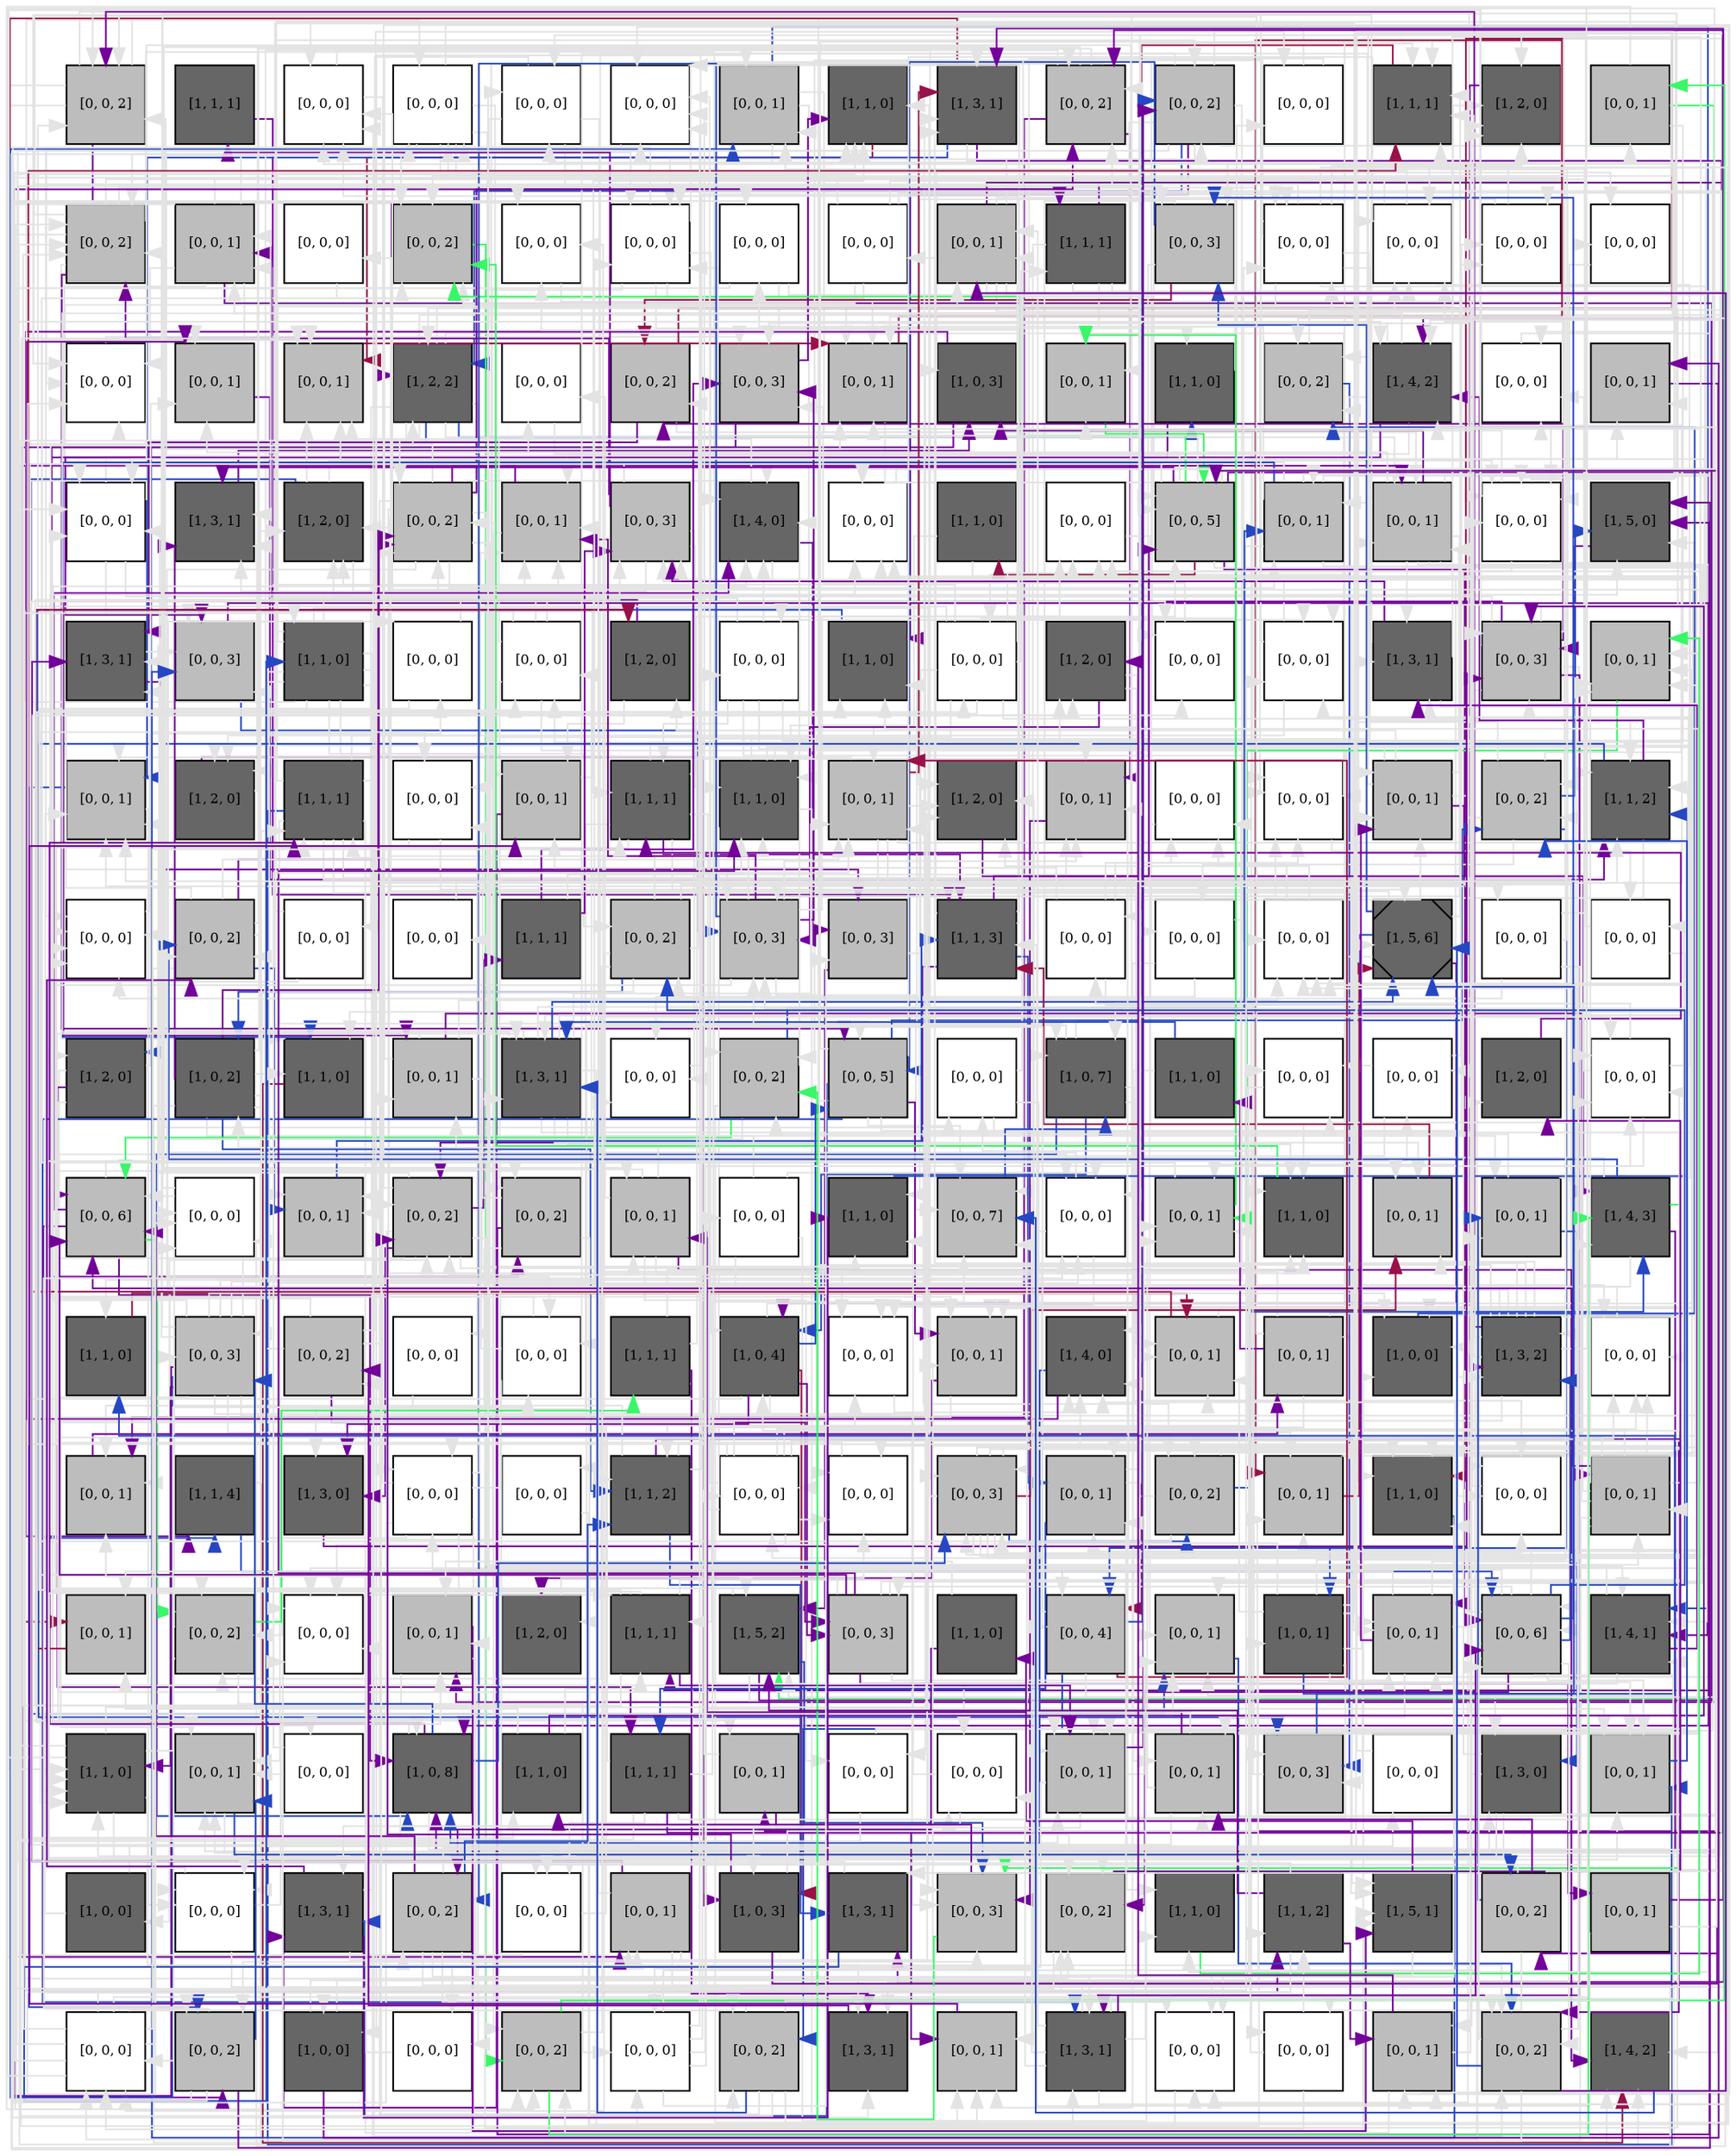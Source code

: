 digraph layout  {
rankdir=TB;
splines=ortho;
node [fixedsize=false, style=filled, width="0.6"];
edge [constraint=false];
0 [fillcolor="#bdbdbd", fontsize=8, label="[0, 0, 2]", shape=square, tooltip="name: None,\nin_degree: 5,\nout_degree: 5"];
1 [fillcolor="#666666", fontsize=8, label="[1, 1, 1]", shape=square, tooltip="name:  NIK ,\nin_degree: 1,\nout_degree: 1"];
2 [fillcolor="#FFFFFF", fontsize=8, label="[0, 0, 0]", shape=square, tooltip="name: None,\nin_degree: 5,\nout_degree: 2"];
3 [fillcolor="#FFFFFF", fontsize=8, label="[0, 0, 0]", shape=square, tooltip="name: None,\nin_degree: 4,\nout_degree: 6"];
4 [fillcolor="#FFFFFF", fontsize=8, label="[0, 0, 0]", shape=square, tooltip="name: None,\nin_degree: 3,\nout_degree: 4"];
5 [fillcolor="#FFFFFF", fontsize=8, label="[0, 0, 0]", shape=square, tooltip="name: None,\nin_degree: 6,\nout_degree: 1"];
6 [fillcolor="#bdbdbd", fontsize=8, label="[0, 0, 1]", shape=square, tooltip="name: None,\nin_degree: 4,\nout_degree: 4"];
7 [fillcolor="#666666", fontsize=8, label="[1, 1, 0]", shape=square, tooltip="name:  RAC ,\nin_degree: 5,\nout_degree: 1"];
8 [fillcolor="#666666", fontsize=8, label="[1, 3, 1]", shape=square, tooltip="name:  CYCD ,\nin_degree: 5,\nout_degree: 4"];
9 [fillcolor="#bdbdbd", fontsize=8, label="[0, 0, 2]", shape=square, tooltip="name: None,\nin_degree: 5,\nout_degree: 6"];
10 [fillcolor="#bdbdbd", fontsize=8, label="[0, 0, 2]", shape=square, tooltip="name: None,\nin_degree: 4,\nout_degree: 9"];
11 [fillcolor="#FFFFFF", fontsize=8, label="[0, 0, 0]", shape=square, tooltip="name: None,\nin_degree: 2,\nout_degree: 2"];
12 [fillcolor="#666666", fontsize=8, label="[1, 1, 1]", shape=square, tooltip="name:  GROWTH ,\nin_degree: 6,\nout_degree: 1"];
13 [fillcolor="#666666", fontsize=8, label="[1, 2, 0]", shape=square, tooltip="name:  Fas ,\nin_degree: 5,\nout_degree: 1"];
14 [fillcolor="#bdbdbd", fontsize=8, label="[0, 0, 1]", shape=square, tooltip="name: None,\nin_degree: 2,\nout_degree: 3"];
15 [fillcolor="#bdbdbd", fontsize=8, label="[0, 0, 2]", shape=square, tooltip="name: None,\nin_degree: 6,\nout_degree: 7"];
16 [fillcolor="#bdbdbd", fontsize=8, label="[0, 0, 1]", shape=square, tooltip="name: None,\nin_degree: 4,\nout_degree: 7"];
17 [fillcolor="#FFFFFF", fontsize=8, label="[0, 0, 0]", shape=square, tooltip="name: None,\nin_degree: 1,\nout_degree: 1"];
18 [fillcolor="#bdbdbd", fontsize=8, label="[0, 0, 2]", shape=square, tooltip="name: None,\nin_degree: 6,\nout_degree: 1"];
19 [fillcolor="#FFFFFF", fontsize=8, label="[0, 0, 0]", shape=square, tooltip="name: None,\nin_degree: 3,\nout_degree: 1"];
20 [fillcolor="#FFFFFF", fontsize=8, label="[0, 0, 0]", shape=square, tooltip="name: None,\nin_degree: 5,\nout_degree: 6"];
21 [fillcolor="#FFFFFF", fontsize=8, label="[0, 0, 0]", shape=square, tooltip="name: None,\nin_degree: 2,\nout_degree: 3"];
22 [fillcolor="#FFFFFF", fontsize=8, label="[0, 0, 0]", shape=square, tooltip="name: None,\nin_degree: 1,\nout_degree: 5"];
23 [fillcolor="#bdbdbd", fontsize=8, label="[0, 0, 1]", shape=square, tooltip="name: None,\nin_degree: 4,\nout_degree: 6"];
24 [fillcolor="#666666", fontsize=8, label="[1, 1, 1]", shape=square, tooltip="name:  Apo ,\nin_degree: 2,\nout_degree: 5"];
25 [fillcolor="#bdbdbd", fontsize=8, label="[0, 0, 3]", shape=square, tooltip="name: None,\nin_degree: 4,\nout_degree: 4"];
26 [fillcolor="#FFFFFF", fontsize=8, label="[0, 0, 0]", shape=square, tooltip="name: None,\nin_degree: 4,\nout_degree: 9"];
27 [fillcolor="#FFFFFF", fontsize=8, label="[0, 0, 0]", shape=square, tooltip="name: None,\nin_degree: 5,\nout_degree: 3"];
28 [fillcolor="#FFFFFF", fontsize=8, label="[0, 0, 0]", shape=square, tooltip="name: None,\nin_degree: 3,\nout_degree: 2"];
29 [fillcolor="#FFFFFF", fontsize=8, label="[0, 0, 0]", shape=square, tooltip="name: None,\nin_degree: 2,\nout_degree: 1"];
30 [fillcolor="#FFFFFF", fontsize=8, label="[0, 0, 0]", shape=square, tooltip="name: None,\nin_degree: 5,\nout_degree: 1"];
31 [fillcolor="#bdbdbd", fontsize=8, label="[0, 0, 1]", shape=square, tooltip="name: None,\nin_degree: 4,\nout_degree: 1"];
32 [fillcolor="#bdbdbd", fontsize=8, label="[0, 0, 1]", shape=square, tooltip="name: None,\nin_degree: 6,\nout_degree: 1"];
33 [fillcolor="#666666", fontsize=8, label="[1, 2, 2]", shape=square, tooltip="name:  DNAdam ,\nin_degree: 4,\nout_degree: 10"];
34 [fillcolor="#FFFFFF", fontsize=8, label="[0, 0, 0]", shape=square, tooltip="name: None,\nin_degree: 2,\nout_degree: 1"];
35 [fillcolor="#bdbdbd", fontsize=8, label="[0, 0, 2]", shape=square, tooltip="name: None,\nin_degree: 3,\nout_degree: 3"];
36 [fillcolor="#bdbdbd", fontsize=8, label="[0, 0, 3]", shape=square, tooltip="name: None,\nin_degree: 5,\nout_degree: 2"];
37 [fillcolor="#bdbdbd", fontsize=8, label="[0, 0, 1]", shape=square, tooltip="name: None,\nin_degree: 6,\nout_degree: 2"];
38 [fillcolor="#666666", fontsize=8, label="[1, 0, 3]", shape=square, tooltip="name:  TNFAR ,\nin_degree: 3,\nout_degree: 2"];
39 [fillcolor="#bdbdbd", fontsize=8, label="[0, 0, 1]", shape=square, tooltip="name: None,\nin_degree: 3,\nout_degree: 1"];
40 [fillcolor="#666666", fontsize=8, label="[1, 1, 0]", shape=square, tooltip="name:  BAD ,\nin_degree: 2,\nout_degree: 2"];
41 [fillcolor="#bdbdbd", fontsize=8, label="[0, 0, 2]", shape=square, tooltip="name: None,\nin_degree: 4,\nout_degree: 2"];
42 [fillcolor="#666666", fontsize=8, label="[1, 4, 2]", shape=square, tooltip="name:  p27 ,\nin_degree: 5,\nout_degree: 6"];
43 [fillcolor="#FFFFFF", fontsize=8, label="[0, 0, 0]", shape=square, tooltip="name: None,\nin_degree: 3,\nout_degree: 1"];
44 [fillcolor="#bdbdbd", fontsize=8, label="[0, 0, 1]", shape=square, tooltip="name: None,\nin_degree: 3,\nout_degree: 1"];
45 [fillcolor="#FFFFFF", fontsize=8, label="[0, 0, 0]", shape=square, tooltip="name: None,\nin_degree: 5,\nout_degree: 4"];
46 [fillcolor="#666666", fontsize=8, label="[1, 3, 1]", shape=square, tooltip="name:  Cas9 ,\nin_degree: 5,\nout_degree: 1"];
47 [fillcolor="#666666", fontsize=8, label="[1, 2, 0]", shape=square, tooltip="name:  CDK2 ,\nin_degree: 4,\nout_degree: 4"];
48 [fillcolor="#bdbdbd", fontsize=8, label="[0, 0, 2]", shape=square, tooltip="name: None,\nin_degree: 6,\nout_degree: 11"];
49 [fillcolor="#bdbdbd", fontsize=8, label="[0, 0, 1]", shape=square, tooltip="name: None,\nin_degree: 6,\nout_degree: 2"];
50 [fillcolor="#bdbdbd", fontsize=8, label="[0, 0, 3]", shape=square, tooltip="name: None,\nin_degree: 5,\nout_degree: 6"];
51 [fillcolor="#666666", fontsize=8, label="[1, 4, 0]", shape=square, tooltip="name:  BAX ,\nin_degree: 6,\nout_degree: 3"];
52 [fillcolor="#FFFFFF", fontsize=8, label="[0, 0, 0]", shape=square, tooltip="name: None,\nin_degree: 4,\nout_degree: 1"];
53 [fillcolor="#666666", fontsize=8, label="[1, 1, 0]", shape=square, tooltip="name:  Smac ,\nin_degree: 1,\nout_degree: 2"];
54 [fillcolor="#FFFFFF", fontsize=8, label="[0, 0, 0]", shape=square, tooltip="name: None,\nin_degree: 4,\nout_degree: 1"];
55 [fillcolor="#bdbdbd", fontsize=8, label="[0, 0, 5]", shape=square, tooltip="name: None,\nin_degree: 6,\nout_degree: 10"];
56 [fillcolor="#bdbdbd", fontsize=8, label="[0, 0, 1]", shape=square, tooltip="name: None,\nin_degree: 4,\nout_degree: 7"];
57 [fillcolor="#bdbdbd", fontsize=8, label="[0, 0, 1]", shape=square, tooltip="name: None,\nin_degree: 5,\nout_degree: 9"];
58 [fillcolor="#FFFFFF", fontsize=8, label="[0, 0, 0]", shape=square, tooltip="name: None,\nin_degree: 6,\nout_degree: 4"];
59 [fillcolor="#666666", fontsize=8, label="[1, 5, 0]", shape=square, tooltip="name:  Bclxl ,\nin_degree: 5,\nout_degree: 1"];
60 [fillcolor="#666666", fontsize=8, label="[1, 3, 1]", shape=square, tooltip="name:  RIP ,\nin_degree: 4,\nout_degree: 2"];
61 [fillcolor="#bdbdbd", fontsize=8, label="[0, 0, 3]", shape=square, tooltip="name: None,\nin_degree: 5,\nout_degree: 2"];
62 [fillcolor="#666666", fontsize=8, label="[1, 1, 0]", shape=square, tooltip="name:  MKK4 ,\nin_degree: 2,\nout_degree: 13"];
63 [fillcolor="#FFFFFF", fontsize=8, label="[0, 0, 0]", shape=square, tooltip="name: None,\nin_degree: 2,\nout_degree: 2"];
64 [fillcolor="#FFFFFF", fontsize=8, label="[0, 0, 0]", shape=square, tooltip="name: None,\nin_degree: 3,\nout_degree: 6"];
65 [fillcolor="#666666", fontsize=8, label="[1, 2, 0]", shape=square, tooltip="name:  PIP3 ,\nin_degree: 2,\nout_degree: 2"];
66 [fillcolor="#FFFFFF", fontsize=8, label="[0, 0, 0]", shape=square, tooltip="name: None,\nin_degree: 2,\nout_degree: 7"];
67 [fillcolor="#666666", fontsize=8, label="[1, 1, 0]", shape=square, tooltip="name:  AKT ,\nin_degree: 4,\nout_degree: 1"];
68 [fillcolor="#FFFFFF", fontsize=8, label="[0, 0, 0]", shape=square, tooltip="name: None,\nin_degree: 2,\nout_degree: 10"];
69 [fillcolor="#666666", fontsize=8, label="[1, 2, 0]", shape=square, tooltip="name:  JAK1 ,\nin_degree: 3,\nout_degree: 3"];
70 [fillcolor="#FFFFFF", fontsize=8, label="[0, 0, 0]", shape=square, tooltip="name: None,\nin_degree: 3,\nout_degree: 1"];
71 [fillcolor="#FFFFFF", fontsize=8, label="[0, 0, 0]", shape=square, tooltip="name: None,\nin_degree: 4,\nout_degree: 4"];
72 [fillcolor="#666666", fontsize=8, label="[1, 3, 1]", shape=square, tooltip="name:  Cas8 ,\nin_degree: 4,\nout_degree: 4"];
73 [fillcolor="#bdbdbd", fontsize=8, label="[0, 0, 3]", shape=square, tooltip="name: None,\nin_degree: 5,\nout_degree: 9"];
74 [fillcolor="#bdbdbd", fontsize=8, label="[0, 0, 1]", shape=square, tooltip="name: None,\nin_degree: 6,\nout_degree: 1"];
75 [fillcolor="#bdbdbd", fontsize=8, label="[0, 0, 1]", shape=square, tooltip="name: None,\nin_degree: 6,\nout_degree: 2"];
76 [fillcolor="#666666", fontsize=8, label="[1, 2, 0]", shape=square, tooltip="name:  STRESS ,\nin_degree: 3,\nout_degree: 2"];
77 [fillcolor="#666666", fontsize=8, label="[1, 1, 1]", shape=square, tooltip="name:  CYCE ,\nin_degree: 4,\nout_degree: 9"];
78 [fillcolor="#FFFFFF", fontsize=8, label="[0, 0, 0]", shape=square, tooltip="name: None,\nin_degree: 3,\nout_degree: 2"];
79 [fillcolor="#bdbdbd", fontsize=8, label="[0, 0, 1]", shape=square, tooltip="name: None,\nin_degree: 4,\nout_degree: 2"];
80 [fillcolor="#666666", fontsize=8, label="[1, 1, 1]", shape=square, tooltip="name:  CIAP ,\nin_degree: 4,\nout_degree: 7"];
81 [fillcolor="#666666", fontsize=8, label="[1, 1, 0]", shape=square, tooltip="name:  FLIP ,\nin_degree: 6,\nout_degree: 5"];
82 [fillcolor="#bdbdbd", fontsize=8, label="[0, 0, 1]", shape=square, tooltip="name: None,\nin_degree: 6,\nout_degree: 6"];
83 [fillcolor="#666666", fontsize=8, label="[1, 2, 0]", shape=square, tooltip="name:  ATM ,\nin_degree: 5,\nout_degree: 1"];
84 [fillcolor="#bdbdbd", fontsize=8, label="[0, 0, 1]", shape=square, tooltip="name: None,\nin_degree: 5,\nout_degree: 1"];
85 [fillcolor="#FFFFFF", fontsize=8, label="[0, 0, 0]", shape=square, tooltip="name: None,\nin_degree: 3,\nout_degree: 1"];
86 [fillcolor="#FFFFFF", fontsize=8, label="[0, 0, 0]", shape=square, tooltip="name: None,\nin_degree: 5,\nout_degree: 1"];
87 [fillcolor="#bdbdbd", fontsize=8, label="[0, 0, 1]", shape=square, tooltip="name: None,\nin_degree: 4,\nout_degree: 6"];
88 [fillcolor="#bdbdbd", fontsize=8, label="[0, 0, 2]", shape=square, tooltip="name: None,\nin_degree: 4,\nout_degree: 6"];
89 [fillcolor="#666666", fontsize=8, label="[1, 1, 2]", shape=square, tooltip="name:  Cl_PARP ,\nin_degree: 6,\nout_degree: 3"];
90 [fillcolor="#FFFFFF", fontsize=8, label="[0, 0, 0]", shape=square, tooltip="name: None,\nin_degree: 6,\nout_degree: 1"];
91 [fillcolor="#bdbdbd", fontsize=8, label="[0, 0, 2]", shape=square, tooltip="name: None,\nin_degree: 4,\nout_degree: 7"];
92 [fillcolor="#FFFFFF", fontsize=8, label="[0, 0, 0]", shape=square, tooltip="name: None,\nin_degree: 1,\nout_degree: 2"];
93 [fillcolor="#FFFFFF", fontsize=8, label="[0, 0, 0]", shape=square, tooltip="name: None,\nin_degree: 1,\nout_degree: 1"];
94 [fillcolor="#666666", fontsize=8, label="[1, 1, 1]", shape=square, tooltip="name:  gp130 ,\nin_degree: 1,\nout_degree: 3"];
95 [fillcolor="#bdbdbd", fontsize=8, label="[0, 0, 2]", shape=square, tooltip="name: None,\nin_degree: 3,\nout_degree: 7"];
96 [fillcolor="#bdbdbd", fontsize=8, label="[0, 0, 3]", shape=square, tooltip="name: None,\nin_degree: 6,\nout_degree: 9"];
97 [fillcolor="#bdbdbd", fontsize=8, label="[0, 0, 3]", shape=square, tooltip="name: None,\nin_degree: 3,\nout_degree: 2"];
98 [fillcolor="#666666", fontsize=8, label="[1, 1, 3]", shape=square, tooltip="name:  Cytc ,\nin_degree: 5,\nout_degree: 6"];
99 [fillcolor="#FFFFFF", fontsize=8, label="[0, 0, 0]", shape=square, tooltip="name: None,\nin_degree: 2,\nout_degree: 5"];
100 [fillcolor="#FFFFFF", fontsize=8, label="[0, 0, 0]", shape=square, tooltip="name: None,\nin_degree: 2,\nout_degree: 3"];
101 [fillcolor="#FFFFFF", fontsize=8, label="[0, 0, 0]", shape=square, tooltip="name: None,\nin_degree: 5,\nout_degree: 2"];
102 [fillcolor="#666666", fontsize=8, label="[1, 5, 6]", shape=Msquare, tooltip="name:  p21 ,\nin_degree: 6,\nout_degree: 6"];
103 [fillcolor="#FFFFFF", fontsize=8, label="[0, 0, 0]", shape=square, tooltip="name: None,\nin_degree: 1,\nout_degree: 4"];
104 [fillcolor="#FFFFFF", fontsize=8, label="[0, 0, 0]", shape=square, tooltip="name: None,\nin_degree: 2,\nout_degree: 2"];
105 [fillcolor="#666666", fontsize=8, label="[1, 2, 0]", shape=square, tooltip="name:  JNK ,\nin_degree: 2,\nout_degree: 4"];
106 [fillcolor="#666666", fontsize=8, label="[1, 0, 2]", shape=square, tooltip="name:  Bort ,\nin_degree: 2,\nout_degree: 9"];
107 [fillcolor="#666666", fontsize=8, label="[1, 1, 0]", shape=square, tooltip="name:  MITO ,\nin_degree: 4,\nout_degree: 1"];
108 [fillcolor="#bdbdbd", fontsize=8, label="[0, 0, 1]", shape=square, tooltip="name: None,\nin_degree: 3,\nout_degree: 5"];
109 [fillcolor="#666666", fontsize=8, label="[1, 3, 1]", shape=square, tooltip="name:  pRB ,\nin_degree: 5,\nout_degree: 10"];
110 [fillcolor="#FFFFFF", fontsize=8, label="[0, 0, 0]", shape=square, tooltip="name: None,\nin_degree: 3,\nout_degree: 1"];
111 [fillcolor="#bdbdbd", fontsize=8, label="[0, 0, 2]", shape=square, tooltip="name: None,\nin_degree: 4,\nout_degree: 5"];
112 [fillcolor="#bdbdbd", fontsize=8, label="[0, 0, 5]", shape=square, tooltip="name: None,\nin_degree: 4,\nout_degree: 9"];
113 [fillcolor="#FFFFFF", fontsize=8, label="[0, 0, 0]", shape=square, tooltip="name: None,\nin_degree: 2,\nout_degree: 3"];
114 [fillcolor="#666666", fontsize=8, label="[1, 0, 7]", shape=square, tooltip="name: TNFA,\nin_degree: 4,\nout_degree: 6"];
115 [fillcolor="#666666", fontsize=8, label="[1, 1, 0]", shape=square, tooltip="name:  Prot ,\nin_degree: 1,\nout_degree: 2"];
116 [fillcolor="#FFFFFF", fontsize=8, label="[0, 0, 0]", shape=square, tooltip="name: None,\nin_degree: 3,\nout_degree: 1"];
117 [fillcolor="#FFFFFF", fontsize=8, label="[0, 0, 0]", shape=square, tooltip="name: None,\nin_degree: 2,\nout_degree: 3"];
118 [fillcolor="#666666", fontsize=8, label="[1, 2, 0]", shape=square, tooltip="name:  FasL ,\nin_degree: 2,\nout_degree: 1"];
119 [fillcolor="#FFFFFF", fontsize=8, label="[0, 0, 0]", shape=square, tooltip="name: None,\nin_degree: 5,\nout_degree: 4"];
120 [fillcolor="#bdbdbd", fontsize=8, label="[0, 0, 6]", shape=square, tooltip="name: None,\nin_degree: 6,\nout_degree: 5"];
121 [fillcolor="#FFFFFF", fontsize=8, label="[0, 0, 0]", shape=square, tooltip="name: None,\nin_degree: 4,\nout_degree: 2"];
122 [fillcolor="#bdbdbd", fontsize=8, label="[0, 0, 1]", shape=square, tooltip="name: None,\nin_degree: 4,\nout_degree: 1"];
123 [fillcolor="#bdbdbd", fontsize=8, label="[0, 0, 2]", shape=square, tooltip="name: None,\nin_degree: 5,\nout_degree: 9"];
124 [fillcolor="#bdbdbd", fontsize=8, label="[0, 0, 2]", shape=square, tooltip="name: None,\nin_degree: 3,\nout_degree: 4"];
125 [fillcolor="#bdbdbd", fontsize=8, label="[0, 0, 1]", shape=square, tooltip="name: None,\nin_degree: 3,\nout_degree: 6"];
126 [fillcolor="#FFFFFF", fontsize=8, label="[0, 0, 0]", shape=square, tooltip="name: None,\nin_degree: 1,\nout_degree: 4"];
127 [fillcolor="#666666", fontsize=8, label="[1, 1, 0]", shape=square, tooltip="name:  CDK6 ,\nin_degree: 4,\nout_degree: 1"];
128 [fillcolor="#bdbdbd", fontsize=8, label="[0, 0, 7]", shape=square, tooltip="name: None,\nin_degree: 6,\nout_degree: 1"];
129 [fillcolor="#FFFFFF", fontsize=8, label="[0, 0, 0]", shape=square, tooltip="name: None,\nin_degree: 5,\nout_degree: 3"];
130 [fillcolor="#bdbdbd", fontsize=8, label="[0, 0, 1]", shape=square, tooltip="name: None,\nin_degree: 5,\nout_degree: 2"];
131 [fillcolor="#666666", fontsize=8, label="[1, 1, 0]", shape=square, tooltip="name:  MAPK ,\nin_degree: 5,\nout_degree: 1"];
132 [fillcolor="#bdbdbd", fontsize=8, label="[0, 0, 1]", shape=square, tooltip="name: None,\nin_degree: 4,\nout_degree: 1"];
133 [fillcolor="#bdbdbd", fontsize=8, label="[0, 0, 1]", shape=square, tooltip="name: None,\nin_degree: 4,\nout_degree: 2"];
134 [fillcolor="#666666", fontsize=8, label="[1, 4, 3]", shape=square, tooltip="name:  BCL2 ,\nin_degree: 4,\nout_degree: 5"];
135 [fillcolor="#666666", fontsize=8, label="[1, 1, 0]", shape=square, tooltip="name:  PTEN ,\nin_degree: 2,\nout_degree: 1"];
136 [fillcolor="#bdbdbd", fontsize=8, label="[0, 0, 3]", shape=square, tooltip="name: None,\nin_degree: 3,\nout_degree: 14"];
137 [fillcolor="#bdbdbd", fontsize=8, label="[0, 0, 2]", shape=square, tooltip="name: None,\nin_degree: 2,\nout_degree: 5"];
138 [fillcolor="#FFFFFF", fontsize=8, label="[0, 0, 0]", shape=square, tooltip="name: None,\nin_degree: 1,\nout_degree: 1"];
139 [fillcolor="#FFFFFF", fontsize=8, label="[0, 0, 0]", shape=square, tooltip="name: None,\nin_degree: 3,\nout_degree: 3"];
140 [fillcolor="#666666", fontsize=8, label="[1, 1, 1]", shape=square, tooltip="name:  ERK ,\nin_degree: 1,\nout_degree: 4"];
141 [fillcolor="#666666", fontsize=8, label="[1, 0, 4]", shape=square, tooltip="name: Bort,\nin_degree: 4,\nout_degree: 7"];
142 [fillcolor="#FFFFFF", fontsize=8, label="[0, 0, 0]", shape=square, tooltip="name: None,\nin_degree: 4,\nout_degree: 1"];
143 [fillcolor="#bdbdbd", fontsize=8, label="[0, 0, 1]", shape=square, tooltip="name: None,\nin_degree: 5,\nout_degree: 2"];
144 [fillcolor="#666666", fontsize=8, label="[1, 4, 0]", shape=square, tooltip="name:  p53 ,\nin_degree: 5,\nout_degree: 2"];
145 [fillcolor="#bdbdbd", fontsize=8, label="[0, 0, 1]", shape=square, tooltip="name: None,\nin_degree: 5,\nout_degree: 2"];
146 [fillcolor="#bdbdbd", fontsize=8, label="[0, 0, 1]", shape=square, tooltip="name: None,\nin_degree: 2,\nout_degree: 5"];
147 [fillcolor="#666666", fontsize=8, label="[1, 0, 0]", shape=square, tooltip="name:  SHP1 ,\nin_degree: 4,\nout_degree: 1"];
148 [fillcolor="#666666", fontsize=8, label="[1, 3, 2]", shape=square, tooltip="name:  IKK ,\nin_degree: 4,\nout_degree: 12"];
149 [fillcolor="#FFFFFF", fontsize=8, label="[0, 0, 0]", shape=square, tooltip="name: None,\nin_degree: 5,\nout_degree: 1"];
150 [fillcolor="#bdbdbd", fontsize=8, label="[0, 0, 1]", shape=square, tooltip="name: None,\nin_degree: 4,\nout_degree: 1"];
151 [fillcolor="#666666", fontsize=8, label="[1, 1, 4]", shape=square, tooltip="name:  RAF ,\nin_degree: 2,\nout_degree: 2"];
152 [fillcolor="#666666", fontsize=8, label="[1, 3, 0]", shape=square, tooltip="name:  JAK2 ,\nin_degree: 3,\nout_degree: 1"];
153 [fillcolor="#FFFFFF", fontsize=8, label="[0, 0, 0]", shape=square, tooltip="name: None,\nin_degree: 3,\nout_degree: 7"];
154 [fillcolor="#FFFFFF", fontsize=8, label="[0, 0, 0]", shape=square, tooltip="name: None,\nin_degree: 1,\nout_degree: 1"];
155 [fillcolor="#666666", fontsize=8, label="[1, 1, 2]", shape=square, tooltip="name:  MEK1 ,\nin_degree: 4,\nout_degree: 5"];
156 [fillcolor="#FFFFFF", fontsize=8, label="[0, 0, 0]", shape=square, tooltip="name: None,\nin_degree: 3,\nout_degree: 9"];
157 [fillcolor="#FFFFFF", fontsize=8, label="[0, 0, 0]", shape=square, tooltip="name: None,\nin_degree: 4,\nout_degree: 1"];
158 [fillcolor="#bdbdbd", fontsize=8, label="[0, 0, 3]", shape=square, tooltip="name: None,\nin_degree: 5,\nout_degree: 10"];
159 [fillcolor="#bdbdbd", fontsize=8, label="[0, 0, 1]", shape=square, tooltip="name: None,\nin_degree: 4,\nout_degree: 3"];
160 [fillcolor="#bdbdbd", fontsize=8, label="[0, 0, 2]", shape=square, tooltip="name: None,\nin_degree: 3,\nout_degree: 4"];
161 [fillcolor="#bdbdbd", fontsize=8, label="[0, 0, 1]", shape=square, tooltip="name: None,\nin_degree: 5,\nout_degree: 1"];
162 [fillcolor="#666666", fontsize=8, label="[1, 1, 0]", shape=square, tooltip="name:  MEKK2 ,\nin_degree: 5,\nout_degree: 1"];
163 [fillcolor="#FFFFFF", fontsize=8, label="[0, 0, 0]", shape=square, tooltip="name: None,\nin_degree: 4,\nout_degree: 1"];
164 [fillcolor="#bdbdbd", fontsize=8, label="[0, 0, 1]", shape=square, tooltip="name: None,\nin_degree: 3,\nout_degree: 9"];
165 [fillcolor="#bdbdbd", fontsize=8, label="[0, 0, 1]", shape=square, tooltip="name: None,\nin_degree: 3,\nout_degree: 1"];
166 [fillcolor="#bdbdbd", fontsize=8, label="[0, 0, 2]", shape=square, tooltip="name: None,\nin_degree: 4,\nout_degree: 4"];
167 [fillcolor="#FFFFFF", fontsize=8, label="[0, 0, 0]", shape=square, tooltip="name: None,\nin_degree: 5,\nout_degree: 1"];
168 [fillcolor="#bdbdbd", fontsize=8, label="[0, 0, 1]", shape=square, tooltip="name: None,\nin_degree: 4,\nout_degree: 3"];
169 [fillcolor="#666666", fontsize=8, label="[1, 2, 0]", shape=square, tooltip="name:  PI3K ,\nin_degree: 2,\nout_degree: 1"];
170 [fillcolor="#666666", fontsize=8, label="[1, 1, 1]", shape=square, tooltip="name:  TRAF3 ,\nin_degree: 4,\nout_degree: 6"];
171 [fillcolor="#666666", fontsize=8, label="[1, 5, 2]", shape=square, tooltip="name:  pSTAT3 ,\nin_degree: 5,\nout_degree: 4"];
172 [fillcolor="#bdbdbd", fontsize=8, label="[0, 0, 3]", shape=square, tooltip="name: None,\nin_degree: 3,\nout_degree: 7"];
173 [fillcolor="#666666", fontsize=8, label="[1, 1, 0]", shape=square, tooltip="name:  MEKK ,\nin_degree: 1,\nout_degree: 2"];
174 [fillcolor="#bdbdbd", fontsize=8, label="[0, 0, 4]", shape=square, tooltip="name: None,\nin_degree: 4,\nout_degree: 5"];
175 [fillcolor="#bdbdbd", fontsize=8, label="[0, 0, 1]", shape=square, tooltip="name: None,\nin_degree: 6,\nout_degree: 1"];
176 [fillcolor="#666666", fontsize=8, label="[1, 0, 1]", shape=square, tooltip="name: TNFAR,\nin_degree: 2,\nout_degree: 9"];
177 [fillcolor="#bdbdbd", fontsize=8, label="[0, 0, 1]", shape=square, tooltip="name: None,\nin_degree: 5,\nout_degree: 5"];
178 [fillcolor="#bdbdbd", fontsize=8, label="[0, 0, 6]", shape=square, tooltip="name: None,\nin_degree: 6,\nout_degree: 13"];
179 [fillcolor="#666666", fontsize=8, label="[1, 4, 1]", shape=square, tooltip="name:  XIAP ,\nin_degree: 5,\nout_degree: 3"];
180 [fillcolor="#666666", fontsize=8, label="[1, 1, 0]", shape=square, tooltip="name:  IL6 ,\nin_degree: 6,\nout_degree: 6"];
181 [fillcolor="#bdbdbd", fontsize=8, label="[0, 0, 1]", shape=square, tooltip="name: None,\nin_degree: 6,\nout_degree: 2"];
182 [fillcolor="#FFFFFF", fontsize=8, label="[0, 0, 0]", shape=square, tooltip="name: None,\nin_degree: 1,\nout_degree: 2"];
183 [fillcolor="#666666", fontsize=8, label="[1, 0, 8]", shape=square, tooltip="name: SHP1,\nin_degree: 6,\nout_degree: 6"];
184 [fillcolor="#666666", fontsize=8, label="[1, 1, 0]", shape=square, tooltip="name:  cJun ,\nin_degree: 2,\nout_degree: 3"];
185 [fillcolor="#666666", fontsize=8, label="[1, 1, 1]", shape=square, tooltip="name:  DNAPK ,\nin_degree: 2,\nout_degree: 6"];
186 [fillcolor="#bdbdbd", fontsize=8, label="[0, 0, 1]", shape=square, tooltip="name: None,\nin_degree: 2,\nout_degree: 2"];
187 [fillcolor="#FFFFFF", fontsize=8, label="[0, 0, 0]", shape=square, tooltip="name: None,\nin_degree: 2,\nout_degree: 2"];
188 [fillcolor="#FFFFFF", fontsize=8, label="[0, 0, 0]", shape=square, tooltip="name: None,\nin_degree: 3,\nout_degree: 2"];
189 [fillcolor="#bdbdbd", fontsize=8, label="[0, 0, 1]", shape=square, tooltip="name: None,\nin_degree: 6,\nout_degree: 5"];
190 [fillcolor="#bdbdbd", fontsize=8, label="[0, 0, 1]", shape=square, tooltip="name: None,\nin_degree: 4,\nout_degree: 5"];
191 [fillcolor="#bdbdbd", fontsize=8, label="[0, 0, 3]", shape=square, tooltip="name: None,\nin_degree: 4,\nout_degree: 2"];
192 [fillcolor="#FFFFFF", fontsize=8, label="[0, 0, 0]", shape=square, tooltip="name: None,\nin_degree: 1,\nout_degree: 1"];
193 [fillcolor="#666666", fontsize=8, label="[1, 3, 0]", shape=square, tooltip="name:  CDK4 ,\nin_degree: 3,\nout_degree: 5"];
194 [fillcolor="#bdbdbd", fontsize=8, label="[0, 0, 1]", shape=square, tooltip="name: None,\nin_degree: 5,\nout_degree: 1"];
195 [fillcolor="#666666", fontsize=8, label="[1, 0, 0]", shape=square, tooltip="name: X,\nin_degree: 1,\nout_degree: 2"];
196 [fillcolor="#FFFFFF", fontsize=8, label="[0, 0, 0]", shape=square, tooltip="name: None,\nin_degree: 4,\nout_degree: 3"];
197 [fillcolor="#666666", fontsize=8, label="[1, 3, 1]", shape=square, tooltip="name:  RAS ,\nin_degree: 3,\nout_degree: 4"];
198 [fillcolor="#bdbdbd", fontsize=8, label="[0, 0, 2]", shape=square, tooltip="name: None,\nin_degree: 3,\nout_degree: 7"];
199 [fillcolor="#FFFFFF", fontsize=8, label="[0, 0, 0]", shape=square, tooltip="name: None,\nin_degree: 3,\nout_degree: 2"];
200 [fillcolor="#bdbdbd", fontsize=8, label="[0, 0, 1]", shape=square, tooltip="name: None,\nin_degree: 3,\nout_degree: 4"];
201 [fillcolor="#666666", fontsize=8, label="[1, 0, 3]", shape=square, tooltip="name:  TNFA ,\nin_degree: 3,\nout_degree: 3"];
202 [fillcolor="#666666", fontsize=8, label="[1, 3, 1]", shape=square, tooltip="name:  MDM ,\nin_degree: 3,\nout_degree: 2"];
203 [fillcolor="#bdbdbd", fontsize=8, label="[0, 0, 3]", shape=square, tooltip="name: None,\nin_degree: 6,\nout_degree: 2"];
204 [fillcolor="#bdbdbd", fontsize=8, label="[0, 0, 2]", shape=square, tooltip="name: None,\nin_degree: 5,\nout_degree: 2"];
205 [fillcolor="#666666", fontsize=8, label="[1, 1, 0]", shape=square, tooltip="name:  STAT3 ,\nin_degree: 3,\nout_degree: 1"];
206 [fillcolor="#666666", fontsize=8, label="[1, 1, 2]", shape=square, tooltip="name:  pIKB ,\nin_degree: 3,\nout_degree: 4"];
207 [fillcolor="#666666", fontsize=8, label="[1, 5, 1]", shape=square, tooltip="name:  BID ,\nin_degree: 5,\nout_degree: 2"];
208 [fillcolor="#bdbdbd", fontsize=8, label="[0, 0, 2]", shape=square, tooltip="name: None,\nin_degree: 2,\nout_degree: 6"];
209 [fillcolor="#bdbdbd", fontsize=8, label="[0, 0, 1]", shape=square, tooltip="name: None,\nin_degree: 1,\nout_degree: 3"];
210 [fillcolor="#FFFFFF", fontsize=8, label="[0, 0, 0]", shape=square, tooltip="name: None,\nin_degree: 4,\nout_degree: 9"];
211 [fillcolor="#bdbdbd", fontsize=8, label="[0, 0, 2]", shape=square, tooltip="name: None,\nin_degree: 4,\nout_degree: 5"];
212 [fillcolor="#666666", fontsize=8, label="[1, 0, 0]", shape=square, tooltip="name:  X ,\nin_degree: 2,\nout_degree: 3"];
213 [fillcolor="#FFFFFF", fontsize=8, label="[0, 0, 0]", shape=square, tooltip="name: None,\nin_degree: 2,\nout_degree: 1"];
214 [fillcolor="#bdbdbd", fontsize=8, label="[0, 0, 2]", shape=square, tooltip="name: None,\nin_degree: 5,\nout_degree: 3"];
215 [fillcolor="#FFFFFF", fontsize=8, label="[0, 0, 0]", shape=square, tooltip="name: None,\nin_degree: 3,\nout_degree: 6"];
216 [fillcolor="#bdbdbd", fontsize=8, label="[0, 0, 2]", shape=square, tooltip="name: None,\nin_degree: 3,\nout_degree: 6"];
217 [fillcolor="#666666", fontsize=8, label="[1, 3, 1]", shape=square, tooltip="name:  MYC ,\nin_degree: 4,\nout_degree: 1"];
218 [fillcolor="#bdbdbd", fontsize=8, label="[0, 0, 1]", shape=square, tooltip="name: None,\nin_degree: 5,\nout_degree: 1"];
219 [fillcolor="#666666", fontsize=8, label="[1, 3, 1]", shape=square, tooltip="name:  Cas3 ,\nin_degree: 4,\nout_degree: 8"];
220 [fillcolor="#FFFFFF", fontsize=8, label="[0, 0, 0]", shape=square, tooltip="name: None,\nin_degree: 5,\nout_degree: 1"];
221 [fillcolor="#FFFFFF", fontsize=8, label="[0, 0, 0]", shape=square, tooltip="name: None,\nin_degree: 2,\nout_degree: 3"];
222 [fillcolor="#bdbdbd", fontsize=8, label="[0, 0, 1]", shape=square, tooltip="name: None,\nin_degree: 4,\nout_degree: 4"];
223 [fillcolor="#bdbdbd", fontsize=8, label="[0, 0, 2]", shape=square, tooltip="name: None,\nin_degree: 6,\nout_degree: 5"];
224 [fillcolor="#666666", fontsize=8, label="[1, 4, 2]", shape=square, tooltip="name:  pNFKB ,\nin_degree: 5,\nout_degree: 1"];
0 -> 33  [color="#730099", style="penwidth(0.1)", tooltip="76( STRESS ) to 33( DNAdam )", weight=1];
0 -> 186  [color=grey89, style="penwidth(0.1)", tooltip=" ", weight=1];
0 -> 200  [color=grey89, style="penwidth(0.1)", tooltip=" ", weight=1];
0 -> 157  [color=grey89, style="penwidth(0.1)", tooltip=" ", weight=1];
0 -> 163  [color=grey89, style="penwidth(0.1)", tooltip=" ", weight=1];
1 -> 98  [color="#730099", style="penwidth(0.1)", tooltip="94( gp130 ) to 152( JAK2 )", weight=1];
2 -> 158  [color=grey89, style="penwidth(0.1)", tooltip=" ", weight=1];
2 -> 153  [color=grey89, style="penwidth(0.1)", tooltip=" ", weight=1];
3 -> 174  [color=grey89, style="penwidth(0.1)", tooltip=" ", weight=1];
3 -> 222  [color=grey89, style="penwidth(0.1)", tooltip=" ", weight=1];
3 -> 38  [color=grey89, style="penwidth(0.1)", tooltip=" ", weight=1];
3 -> 58  [color=grey89, style="penwidth(0.1)", tooltip=" ", weight=1];
3 -> 15  [color=grey89, style="penwidth(0.1)", tooltip=" ", weight=1];
3 -> 149  [color=grey89, style="penwidth(0.1)", tooltip=" ", weight=1];
4 -> 155  [color=grey89, style="penwidth(0.1)", tooltip=" ", weight=1];
4 -> 122  [color=grey89, style="penwidth(0.1)", tooltip=" ", weight=1];
4 -> 55  [color=grey89, style="penwidth(0.1)", tooltip=" ", weight=1];
4 -> 179  [color=grey89, style="penwidth(0.1)", tooltip=" ", weight=1];
5 -> 90  [color=grey89, style="penwidth(0.1)", tooltip=" ", weight=1];
6 -> 179  [color="#2647C2", style="penwidth(0.1)", tooltip="224( pNFKB ) to 179( XIAP )", weight=1];
6 -> 57  [color=grey89, style="penwidth(0.1)", tooltip=" ", weight=1];
6 -> 158  [color=grey89, style="penwidth(0.1)", tooltip=" ", weight=1];
6 -> 81  [color=grey89, style="penwidth(0.1)", tooltip=" ", weight=1];
7 -> 32  [color="#981149", style="penwidth(0.1)", tooltip="7( RAC ) to 162( MEKK2 )", weight=1];
8 -> 75  [color="#2647C2", style="penwidth(0.1)", tooltip="8( CYCD ) to 193( CDK4 )", weight=1];
8 -> 186  [color="#730099", style="penwidth(0.1)", tooltip="8( CYCD ) to 127( CDK6 )", weight=1];
8 -> 167  [color=grey89, style="penwidth(0.1)", tooltip=" ", weight=1];
8 -> 165  [color="#981149", style="penwidth(0.1)", tooltip="135( PTEN ) to 65( PIP3 )", weight=1];
9 -> 125  [color=grey89, style="penwidth(0.1)", tooltip=" ", weight=1];
9 -> 79  [color=grey89, style="penwidth(0.1)", tooltip=" ", weight=1];
9 -> 84  [color="#730099", style="penwidth(0.1)", tooltip="105( JNK ) to 184( cJun )", weight=1];
9 -> 136  [color=grey89, style="penwidth(0.1)", tooltip=" ", weight=1];
9 -> 150  [color="#730099", style="penwidth(0.1)", tooltip="106( Bort ) to 115( Prot )", weight=1];
9 -> 76  [color=grey89, style="penwidth(0.1)", tooltip=" ", weight=1];
10 -> 33  [color="#2647C2", style="penwidth(0.1)", tooltip="115( Prot ) to 105( JNK )", weight=1];
10 -> 67  [color="#730099", style="penwidth(0.1)", tooltip="65( PIP3 ) to 67( AKT )", weight=1];
10 -> 14  [color=grey89, style="penwidth(0.1)", tooltip=" ", weight=1];
10 -> 215  [color=grey89, style="penwidth(0.1)", tooltip=" ", weight=1];
10 -> 39  [color=grey89, style="penwidth(0.1)", tooltip=" ", weight=1];
10 -> 154  [color=grey89, style="penwidth(0.1)", tooltip=" ", weight=1];
10 -> 135  [color=grey89, style="penwidth(0.1)", tooltip=" ", weight=1];
10 -> 30  [color=grey89, style="penwidth(0.1)", tooltip=" ", weight=1];
10 -> 20  [color=grey89, style="penwidth(0.1)", tooltip=" ", weight=1];
11 -> 158  [color=grey89, style="penwidth(0.1)", tooltip=" ", weight=1];
11 -> 122  [color=grey89, style="penwidth(0.1)", tooltip=" ", weight=1];
12 -> 174  [color="#981149", style="penwidth(0.1)", tooltip="135( PTEN ) to 65( PIP3 )", weight=1];
13 -> 177  [color="#730099", style="penwidth(0.1)", tooltip="13( Fas ) to 118( FasL )", weight=1];
14 -> 64  [color=grey89, style="penwidth(0.1)", tooltip=" ", weight=1];
14 -> 214  [color=grey89, style="penwidth(0.1)", tooltip=" ", weight=1];
14 -> 171  [color="#39F768", style="penwidth(0.1)", tooltip="205( STAT3 ) to 171( pSTAT3 )", weight=1];
15 -> 89  [color=grey89, style="penwidth(0.1)", tooltip=" ", weight=1];
15 -> 129  [color=grey89, style="penwidth(0.1)", tooltip=" ", weight=1];
15 -> 112  [color="#730099", style="penwidth(0.1)", tooltip="179( XIAP ) to 219( Cas3 )", weight=1];
15 -> 107  [color=grey89, style="penwidth(0.1)", tooltip=" ", weight=1];
15 -> 214  [color=grey89, style="penwidth(0.1)", tooltip=" ", weight=1];
15 -> 111  [color=grey89, style="penwidth(0.1)", tooltip=" ", weight=1];
15 -> 131  [color=grey89, style="penwidth(0.1)", tooltip=" ", weight=1];
16 -> 51  [color=grey89, style="penwidth(0.1)", tooltip=" ", weight=1];
16 -> 217  [color=grey89, style="penwidth(0.1)", tooltip=" ", weight=1];
16 -> 30  [color=grey89, style="penwidth(0.1)", tooltip=" ", weight=1];
16 -> 88  [color=grey89, style="penwidth(0.1)", tooltip=" ", weight=1];
16 -> 170  [color="#730099", style="penwidth(0.1)", tooltip="65( PIP3 ) to 67( AKT )", weight=1];
16 -> 96  [color=grey89, style="penwidth(0.1)", tooltip=" ", weight=1];
16 -> 20  [color=grey89, style="penwidth(0.1)", tooltip=" ", weight=1];
17 -> 37  [color=grey89, style="penwidth(0.1)", tooltip=" ", weight=1];
18 -> 214  [color="#39F768", style="penwidth(0.1)", tooltip="131( MAPK ) to 140( ERK )", weight=1];
19 -> 37  [color=grey89, style="penwidth(0.1)", tooltip=" ", weight=1];
20 -> 100  [color=grey89, style="penwidth(0.1)", tooltip=" ", weight=1];
20 -> 40  [color=grey89, style="penwidth(0.1)", tooltip=" ", weight=1];
20 -> 58  [color=grey89, style="penwidth(0.1)", tooltip=" ", weight=1];
20 -> 141  [color=grey89, style="penwidth(0.1)", tooltip=" ", weight=1];
20 -> 78  [color=grey89, style="penwidth(0.1)", tooltip=" ", weight=1];
20 -> 3  [color=grey89, style="penwidth(0.1)", tooltip=" ", weight=1];
21 -> 90  [color=grey89, style="penwidth(0.1)", tooltip=" ", weight=1];
21 -> 161  [color=grey89, style="penwidth(0.1)", tooltip=" ", weight=1];
21 -> 83  [color=grey89, style="penwidth(0.1)", tooltip=" ", weight=1];
22 -> 146  [color=grey89, style="penwidth(0.1)", tooltip=" ", weight=1];
22 -> 222  [color=grey89, style="penwidth(0.1)", tooltip=" ", weight=1];
22 -> 18  [color=grey89, style="penwidth(0.1)", tooltip=" ", weight=1];
22 -> 124  [color=grey89, style="penwidth(0.1)", tooltip=" ", weight=1];
22 -> 194  [color=grey89, style="penwidth(0.1)", tooltip=" ", weight=1];
23 -> 148  [color=grey89, style="penwidth(0.1)", tooltip=" ", weight=1];
23 -> 147  [color=grey89, style="penwidth(0.1)", tooltip=" ", weight=1];
23 -> 55  [color=grey89, style="penwidth(0.1)", tooltip=" ", weight=1];
23 -> 168  [color="#730099", style="penwidth(0.1)", tooltip="155( MEK1 ) to 173( MEKK )", weight=1];
23 -> 10  [color=grey89, style="penwidth(0.1)", tooltip=" ", weight=1];
23 -> 220  [color=grey89, style="penwidth(0.1)", tooltip=" ", weight=1];
24 -> 86  [color=grey89, style="penwidth(0.1)", tooltip=" ", weight=1];
24 -> 181  [color=grey89, style="penwidth(0.1)", tooltip=" ", weight=1];
24 -> 27  [color=grey89, style="penwidth(0.1)", tooltip=" ", weight=1];
24 -> 202  [color="#730099", style="penwidth(0.1)", tooltip="83( ATM ) to 202( MDM )", weight=1];
24 -> 218  [color=grey89, style="penwidth(0.1)", tooltip=" ", weight=1];
25 -> 35  [color="#981149", style="penwidth(0.1)", tooltip="7( RAC ) to 162( MEKK2 )", weight=1];
25 -> 114  [color=grey89, style="penwidth(0.1)", tooltip=" ", weight=1];
25 -> 112  [color="#2647C2", style="penwidth(0.1)", tooltip="147( SHP1 ) to 197( RAS )", weight=1];
25 -> 82  [color=grey89, style="penwidth(0.1)", tooltip=" ", weight=1];
26 -> 61  [color=grey89, style="penwidth(0.1)", tooltip=" ", weight=1];
26 -> 9  [color=grey89, style="penwidth(0.1)", tooltip=" ", weight=1];
26 -> 111  [color=grey89, style="penwidth(0.1)", tooltip=" ", weight=1];
26 -> 72  [color=grey89, style="penwidth(0.1)", tooltip=" ", weight=1];
26 -> 128  [color=grey89, style="penwidth(0.1)", tooltip=" ", weight=1];
26 -> 189  [color=grey89, style="penwidth(0.1)", tooltip=" ", weight=1];
26 -> 89  [color=grey89, style="penwidth(0.1)", tooltip=" ", weight=1];
26 -> 159  [color=grey89, style="penwidth(0.1)", tooltip=" ", weight=1];
26 -> 13  [color=grey89, style="penwidth(0.1)", tooltip=" ", weight=1];
27 -> 107  [color=grey89, style="penwidth(0.1)", tooltip=" ", weight=1];
27 -> 3  [color=grey89, style="penwidth(0.1)", tooltip=" ", weight=1];
27 -> 136  [color=grey89, style="penwidth(0.1)", tooltip=" ", weight=1];
28 -> 127  [color=grey89, style="penwidth(0.1)", tooltip=" ", weight=1];
28 -> 25  [color=grey89, style="penwidth(0.1)", tooltip=" ", weight=1];
29 -> 58  [color=grey89, style="penwidth(0.1)", tooltip=" ", weight=1];
30 -> 36  [color=grey89, style="penwidth(0.1)", tooltip=" ", weight=1];
31 -> 89  [color="#730099", style="penwidth(0.1)", tooltip="144( p53 ) to 59( Bclxl )", weight=1];
32 -> 37  [color="#981149", style="penwidth(0.1)", tooltip="7( RAC ) to 162( MEKK2 )", weight=1];
33 -> 180  [color=grey89, style="penwidth(0.1)", tooltip=" ", weight=1];
33 -> 113  [color=grey89, style="penwidth(0.1)", tooltip=" ", weight=1];
33 -> 86  [color=grey89, style="penwidth(0.1)", tooltip=" ", weight=1];
33 -> 57  [color=grey89, style="penwidth(0.1)", tooltip=" ", weight=1];
33 -> 105  [color="#2647C2", style="penwidth(0.1)", tooltip="115( Prot ) to 105( JNK )", weight=1];
33 -> 13  [color=grey89, style="penwidth(0.1)", tooltip=" ", weight=1];
33 -> 200  [color=grey89, style="penwidth(0.1)", tooltip=" ", weight=1];
33 -> 92  [color=grey89, style="penwidth(0.1)", tooltip=" ", weight=1];
33 -> 40  [color="#2647C2", style="penwidth(0.1)", tooltip="67( AKT ) to 40( BAD )", weight=1];
33 -> 213  [color=grey89, style="penwidth(0.1)", tooltip=" ", weight=1];
34 -> 221  [color=grey89, style="penwidth(0.1)", tooltip=" ", weight=1];
35 -> 60  [color="#730099", style="penwidth(0.1)", tooltip="152( JAK2 ) to 171( pSTAT3 )", weight=1];
35 -> 86  [color=grey89, style="penwidth(0.1)", tooltip=" ", weight=1];
35 -> 162  [color="#981149", style="penwidth(0.1)", tooltip="7( RAC ) to 162( MEKK2 )", weight=1];
36 -> 7  [color="#730099", style="penwidth(0.1)", tooltip="76( STRESS ) to 7( RAC )", weight=1];
36 -> 120  [color="#730099", style="penwidth(0.1)", tooltip="69( JAK1 ) to 171( pSTAT3 )", weight=1];
37 -> 70  [color=grey89, style="penwidth(0.1)", tooltip=" ", weight=1];
37 -> 161  [color="#981149", style="penwidth(0.1)", tooltip="7( RAC ) to 162( MEKK2 )", weight=1];
38 -> 200  [color="#730099", style="penwidth(0.1)", tooltip="201( TNFA ) to 60( RIP )", weight=1];
38 -> 151  [color="#730099", style="penwidth(0.1)", tooltip="197( RAS ) to 151( RAF )", weight=1];
39 -> 55  [color="#39F768", style="penwidth(0.1)", tooltip="205( STAT3 ) to 171( pSTAT3 )", weight=1];
40 -> 61  [color="#730099", style="penwidth(0.1)", tooltip="40( BAD ) to 59( Bclxl )", weight=1];
40 -> 162  [color=grey89, style="penwidth(0.1)", tooltip=" ", weight=1];
41 -> 191  [color="#2647C2", style="penwidth(0.1)", tooltip="147( SHP1 ) to 197( RAS )", weight=1];
41 -> 121  [color=grey89, style="penwidth(0.1)", tooltip=" ", weight=1];
42 -> 187  [color=grey89, style="penwidth(0.1)", tooltip=" ", weight=1];
42 -> 41  [color=grey89, style="penwidth(0.1)", tooltip=" ", weight=1];
42 -> 124  [color="#730099", style="penwidth(0.1)", tooltip="144( p53 ) to 59( Bclxl )", weight=1];
42 -> 16  [color=grey89, style="penwidth(0.1)", tooltip=" ", weight=1];
42 -> 49  [color=grey89, style="penwidth(0.1)", tooltip=" ", weight=1];
42 -> 68  [color=grey89, style="penwidth(0.1)", tooltip=" ", weight=1];
43 -> 171  [color=grey89, style="penwidth(0.1)", tooltip=" ", weight=1];
44 -> 208  [color="#730099", style="penwidth(0.1)", tooltip="212( X ) to 224( pNFKB )", weight=1];
45 -> 44  [color=grey89, style="penwidth(0.1)", tooltip=" ", weight=1];
45 -> 80  [color=grey89, style="penwidth(0.1)", tooltip=" ", weight=1];
45 -> 99  [color=grey89, style="penwidth(0.1)", tooltip=" ", weight=1];
45 -> 207  [color=grey89, style="penwidth(0.1)", tooltip=" ", weight=1];
46 -> 38  [color="#730099", style="penwidth(0.1)", tooltip="201( TNFA ) to 60( RIP )", weight=1];
47 -> 32  [color=grey89, style="penwidth(0.1)", tooltip=" ", weight=1];
47 -> 175  [color="#2647C2", style="penwidth(0.1)", tooltip="47( CDK2 ) to 109( pRB )", weight=1];
47 -> 49  [color=grey89, style="penwidth(0.1)", tooltip=" ", weight=1];
47 -> 58  [color=grey89, style="penwidth(0.1)", tooltip=" ", weight=1];
48 -> 0  [color=grey89, style="penwidth(0.1)", tooltip=" ", weight=1];
48 -> 112  [color=grey89, style="penwidth(0.1)", tooltip=" ", weight=1];
48 -> 57  [color="#730099", style="penwidth(0.1)", tooltip="197( RAS ) to 151( RAF )", weight=1];
48 -> 216  [color=grey89, style="penwidth(0.1)", tooltip=" ", weight=1];
48 -> 164  [color=grey89, style="penwidth(0.1)", tooltip=" ", weight=1];
48 -> 9  [color="#730099", style="penwidth(0.1)", tooltip="106( Bort ) to 115( Prot )", weight=1];
48 -> 139  [color=grey89, style="penwidth(0.1)", tooltip=" ", weight=1];
48 -> 51  [color=grey89, style="penwidth(0.1)", tooltip=" ", weight=1];
48 -> 123  [color=grey89, style="penwidth(0.1)", tooltip=" ", weight=1];
48 -> 56  [color=grey89, style="penwidth(0.1)", tooltip=" ", weight=1];
48 -> 131  [color=grey89, style="penwidth(0.1)", tooltip=" ", weight=1];
49 -> 137  [color=grey89, style="penwidth(0.1)", tooltip=" ", weight=1];
49 -> 211  [color="#730099", style="penwidth(0.1)", tooltip="40( BAD ) to 59( Bclxl )", weight=1];
50 -> 1  [color="#730099", style="penwidth(0.1)", tooltip="94( gp130 ) to 152( JAK2 )", weight=1];
50 -> 15  [color="#730099", style="penwidth(0.1)", tooltip="179( XIAP ) to 219( Cas3 )", weight=1];
50 -> 110  [color=grey89, style="penwidth(0.1)", tooltip=" ", weight=1];
50 -> 184  [color=grey89, style="penwidth(0.1)", tooltip=" ", weight=1];
50 -> 46  [color=grey89, style="penwidth(0.1)", tooltip=" ", weight=1];
50 -> 81  [color=grey89, style="penwidth(0.1)", tooltip=" ", weight=1];
51 -> 97  [color="#730099", style="penwidth(0.1)", tooltip="51( BAX ) to 59( Bclxl )", weight=1];
51 -> 32  [color=grey89, style="penwidth(0.1)", tooltip=" ", weight=1];
51 -> 130  [color=grey89, style="penwidth(0.1)", tooltip=" ", weight=1];
52 -> 177  [color=grey89, style="penwidth(0.1)", tooltip=" ", weight=1];
53 -> 81  [color=grey89, style="penwidth(0.1)", tooltip=" ", weight=1];
53 -> 147  [color=grey89, style="penwidth(0.1)", tooltip=" ", weight=1];
54 -> 131  [color=grey89, style="penwidth(0.1)", tooltip=" ", weight=1];
55 -> 46  [color="#730099", style="penwidth(0.1)", tooltip="201( TNFA ) to 60( RIP )", weight=1];
55 -> 18  [color="#39F768", style="penwidth(0.1)", tooltip="205( STAT3 ) to 171( pSTAT3 )", weight=1];
55 -> 20  [color=grey89, style="penwidth(0.1)", tooltip=" ", weight=1];
55 -> 148  [color="#730099", style="penwidth(0.1)", tooltip="76( STRESS ) to 33( DNAdam )", weight=1];
55 -> 179  [color="#730099", style="penwidth(0.1)", tooltip="118( FasL ) to 72( Cas8 )", weight=1];
55 -> 53  [color="#981149", style="penwidth(0.1)", tooltip="107( MITO ) to 53( Smac )", weight=1];
55 -> 3  [color=grey89, style="penwidth(0.1)", tooltip=" ", weight=1];
55 -> 190  [color=grey89, style="penwidth(0.1)", tooltip=" ", weight=1];
55 -> 175  [color=grey89, style="penwidth(0.1)", tooltip=" ", weight=1];
55 -> 224  [color=grey89, style="penwidth(0.1)", tooltip=" ", weight=1];
56 -> 21  [color=grey89, style="penwidth(0.1)", tooltip=" ", weight=1];
56 -> 130  [color=grey89, style="penwidth(0.1)", tooltip=" ", weight=1];
56 -> 224  [color=grey89, style="penwidth(0.1)", tooltip=" ", weight=1];
56 -> 107  [color="#2647C2", style="penwidth(0.1)", tooltip="51( BAX ) to 107( MITO )", weight=1];
56 -> 179  [color=grey89, style="penwidth(0.1)", tooltip=" ", weight=1];
56 -> 156  [color=grey89, style="penwidth(0.1)", tooltip=" ", weight=1];
56 -> 32  [color=grey89, style="penwidth(0.1)", tooltip=" ", weight=1];
57 -> 72  [color=grey89, style="penwidth(0.1)", tooltip=" ", weight=1];
57 -> 96  [color=grey89, style="penwidth(0.1)", tooltip=" ", weight=1];
57 -> 38  [color="#730099", style="penwidth(0.1)", tooltip="197( RAS ) to 151( RAF )", weight=1];
57 -> 56  [color=grey89, style="penwidth(0.1)", tooltip=" ", weight=1];
57 -> 160  [color=grey89, style="penwidth(0.1)", tooltip=" ", weight=1];
57 -> 204  [color=grey89, style="penwidth(0.1)", tooltip=" ", weight=1];
57 -> 205  [color=grey89, style="penwidth(0.1)", tooltip=" ", weight=1];
57 -> 143  [color=grey89, style="penwidth(0.1)", tooltip=" ", weight=1];
57 -> 31  [color=grey89, style="penwidth(0.1)", tooltip=" ", weight=1];
58 -> 2  [color=grey89, style="penwidth(0.1)", tooltip=" ", weight=1];
58 -> 54  [color=grey89, style="penwidth(0.1)", tooltip=" ", weight=1];
58 -> 39  [color=grey89, style="penwidth(0.1)", tooltip=" ", weight=1];
58 -> 143  [color=grey89, style="penwidth(0.1)", tooltip=" ", weight=1];
59 -> 73  [color="#730099", style="penwidth(0.1)", tooltip="59( Bclxl ) to 51( BAX )", weight=1];
60 -> 61  [color=grey89, style="penwidth(0.1)", tooltip=" ", weight=1];
60 -> 97  [color="#730099", style="penwidth(0.1)", tooltip="152( JAK2 ) to 171( pSTAT3 )", weight=1];
61 -> 96  [color="#2647C2", style="penwidth(0.1)", tooltip="162( MEKK2 ) to 62( MKK4 )", weight=1];
61 -> 183  [color="#730099", style="penwidth(0.1)", tooltip="40( BAD ) to 134( BCL2 )", weight=1];
62 -> 204  [color=grey89, style="penwidth(0.1)", tooltip=" ", weight=1];
62 -> 175  [color=grey89, style="penwidth(0.1)", tooltip=" ", weight=1];
62 -> 23  [color=grey89, style="penwidth(0.1)", tooltip=" ", weight=1];
62 -> 59  [color=grey89, style="penwidth(0.1)", tooltip=" ", weight=1];
62 -> 129  [color=grey89, style="penwidth(0.1)", tooltip=" ", weight=1];
62 -> 118  [color=grey89, style="penwidth(0.1)", tooltip=" ", weight=1];
62 -> 203  [color=grey89, style="penwidth(0.1)", tooltip=" ", weight=1];
62 -> 95  [color=grey89, style="penwidth(0.1)", tooltip=" ", weight=1];
62 -> 43  [color=grey89, style="penwidth(0.1)", tooltip=" ", weight=1];
62 -> 122  [color=grey89, style="penwidth(0.1)", tooltip=" ", weight=1];
62 -> 198  [color=grey89, style="penwidth(0.1)", tooltip=" ", weight=1];
62 -> 223  [color=grey89, style="penwidth(0.1)", tooltip=" ", weight=1];
62 -> 138  [color=grey89, style="penwidth(0.1)", tooltip=" ", weight=1];
63 -> 51  [color=grey89, style="penwidth(0.1)", tooltip=" ", weight=1];
63 -> 183  [color=grey89, style="penwidth(0.1)", tooltip=" ", weight=1];
64 -> 177  [color=grey89, style="penwidth(0.1)", tooltip=" ", weight=1];
64 -> 16  [color=grey89, style="penwidth(0.1)", tooltip=" ", weight=1];
64 -> 30  [color=grey89, style="penwidth(0.1)", tooltip=" ", weight=1];
64 -> 124  [color=grey89, style="penwidth(0.1)", tooltip=" ", weight=1];
64 -> 204  [color=grey89, style="penwidth(0.1)", tooltip=" ", weight=1];
64 -> 2  [color=grey89, style="penwidth(0.1)", tooltip=" ", weight=1];
65 -> 79  [color=grey89, style="penwidth(0.1)", tooltip=" ", weight=1];
65 -> 16  [color="#730099", style="penwidth(0.1)", tooltip="65( PIP3 ) to 67( AKT )", weight=1];
66 -> 80  [color=grey89, style="penwidth(0.1)", tooltip=" ", weight=1];
66 -> 51  [color=grey89, style="penwidth(0.1)", tooltip=" ", weight=1];
66 -> 101  [color=grey89, style="penwidth(0.1)", tooltip=" ", weight=1];
66 -> 71  [color=grey89, style="penwidth(0.1)", tooltip=" ", weight=1];
66 -> 133  [color=grey89, style="penwidth(0.1)", tooltip=" ", weight=1];
66 -> 16  [color=grey89, style="penwidth(0.1)", tooltip=" ", weight=1];
66 -> 145  [color=grey89, style="penwidth(0.1)", tooltip=" ", weight=1];
67 -> 151  [color="#2647C2", style="penwidth(0.1)", tooltip="67( AKT ) to 202( MDM )", weight=1];
68 -> 2  [color=grey89, style="penwidth(0.1)", tooltip=" ", weight=1];
68 -> 47  [color=grey89, style="penwidth(0.1)", tooltip=" ", weight=1];
68 -> 110  [color=grey89, style="penwidth(0.1)", tooltip=" ", weight=1];
68 -> 54  [color=grey89, style="penwidth(0.1)", tooltip=" ", weight=1];
68 -> 105  [color=grey89, style="penwidth(0.1)", tooltip=" ", weight=1];
68 -> 11  [color=grey89, style="penwidth(0.1)", tooltip=" ", weight=1];
68 -> 161  [color=grey89, style="penwidth(0.1)", tooltip=" ", weight=1];
68 -> 24  [color=grey89, style="penwidth(0.1)", tooltip=" ", weight=1];
68 -> 0  [color=grey89, style="penwidth(0.1)", tooltip=" ", weight=1];
68 -> 214  [color=grey89, style="penwidth(0.1)", tooltip=" ", weight=1];
69 -> 167  [color=grey89, style="penwidth(0.1)", tooltip=" ", weight=1];
69 -> 144  [color=grey89, style="penwidth(0.1)", tooltip=" ", weight=1];
69 -> 96  [color="#730099", style="penwidth(0.1)", tooltip="69( JAK1 ) to 171( pSTAT3 )", weight=1];
70 -> 36  [color=grey89, style="penwidth(0.1)", tooltip=" ", weight=1];
71 -> 76  [color=grey89, style="penwidth(0.1)", tooltip=" ", weight=1];
71 -> 50  [color=grey89, style="penwidth(0.1)", tooltip=" ", weight=1];
71 -> 30  [color=grey89, style="penwidth(0.1)", tooltip=" ", weight=1];
71 -> 66  [color=grey89, style="penwidth(0.1)", tooltip=" ", weight=1];
72 -> 50  [color="#730099", style="penwidth(0.1)", tooltip="179( XIAP ) to 219( Cas3 )", weight=1];
72 -> 109  [color=grey89, style="penwidth(0.1)", tooltip=" ", weight=1];
72 -> 153  [color=grey89, style="penwidth(0.1)", tooltip=" ", weight=1];
72 -> 31  [color=grey89, style="penwidth(0.1)", tooltip=" ", weight=1];
73 -> 35  [color="#730099", style="penwidth(0.1)", tooltip="152( JAK2 ) to 171( pSTAT3 )", weight=1];
73 -> 219  [color="#730099", style="penwidth(0.1)", tooltip="184( cJun ) to 118( FasL )", weight=1];
73 -> 222  [color=grey89, style="penwidth(0.1)", tooltip=" ", weight=1];
73 -> 33  [color=grey89, style="penwidth(0.1)", tooltip=" ", weight=1];
73 -> 217  [color=grey89, style="penwidth(0.1)", tooltip=" ", weight=1];
73 -> 180  [color=grey89, style="penwidth(0.1)", tooltip=" ", weight=1];
73 -> 108  [color="#730099", style="penwidth(0.1)", tooltip="59( Bclxl ) to 51( BAX )", weight=1];
73 -> 181  [color=grey89, style="penwidth(0.1)", tooltip=" ", weight=1];
73 -> 47  [color=grey89, style="penwidth(0.1)", tooltip=" ", weight=1];
74 -> 130  [color="#39F768", style="penwidth(0.1)", tooltip="205( STAT3 ) to 171( pSTAT3 )", weight=1];
75 -> 211  [color="#2647C2", style="penwidth(0.1)", tooltip="8( CYCD ) to 193( CDK4 )", weight=1];
75 -> 196  [color=grey89, style="penwidth(0.1)", tooltip=" ", weight=1];
76 -> 201  [color="#730099", style="penwidth(0.1)", tooltip="76( STRESS ) to 7( RAC )", weight=1];
76 -> 46  [color=grey89, style="penwidth(0.1)", tooltip=" ", weight=1];
77 -> 27  [color=grey89, style="penwidth(0.1)", tooltip=" ", weight=1];
77 -> 114  [color=grey89, style="penwidth(0.1)", tooltip=" ", weight=1];
77 -> 147  [color=grey89, style="penwidth(0.1)", tooltip=" ", weight=1];
77 -> 194  [color="#2647C2", style="penwidth(0.1)", tooltip="144( p53 ) to 135( PTEN )", weight=1];
77 -> 48  [color=grey89, style="penwidth(0.1)", tooltip=" ", weight=1];
77 -> 177  [color=grey89, style="penwidth(0.1)", tooltip=" ", weight=1];
77 -> 178  [color=grey89, style="penwidth(0.1)", tooltip=" ", weight=1];
77 -> 7  [color=grey89, style="penwidth(0.1)", tooltip=" ", weight=1];
77 -> 49  [color=grey89, style="penwidth(0.1)", tooltip=" ", weight=1];
78 -> 180  [color=grey89, style="penwidth(0.1)", tooltip=" ", weight=1];
78 -> 207  [color=grey89, style="penwidth(0.1)", tooltip=" ", weight=1];
79 -> 7  [color=grey89, style="penwidth(0.1)", tooltip=" ", weight=1];
79 -> 197  [color="#730099", style="penwidth(0.1)", tooltip="8( CYCD ) to 127( CDK6 )", weight=1];
80 -> 194  [color=grey89, style="penwidth(0.1)", tooltip=" ", weight=1];
80 -> 98  [color="#730099", style="penwidth(0.1)", tooltip="118( FasL ) to 72( Cas8 )", weight=1];
80 -> 152  [color=grey89, style="penwidth(0.1)", tooltip=" ", weight=1];
80 -> 102  [color=grey89, style="penwidth(0.1)", tooltip=" ", weight=1];
80 -> 44  [color=grey89, style="penwidth(0.1)", tooltip=" ", weight=1];
80 -> 54  [color=grey89, style="penwidth(0.1)", tooltip=" ", weight=1];
80 -> 180  [color=grey89, style="penwidth(0.1)", tooltip=" ", weight=1];
81 -> 156  [color=grey89, style="penwidth(0.1)", tooltip=" ", weight=1];
81 -> 205  [color=grey89, style="penwidth(0.1)", tooltip=" ", weight=1];
81 -> 57  [color=grey89, style="penwidth(0.1)", tooltip=" ", weight=1];
81 -> 189  [color=grey89, style="penwidth(0.1)", tooltip=" ", weight=1];
81 -> 162  [color=grey89, style="penwidth(0.1)", tooltip=" ", weight=1];
82 -> 145  [color=grey89, style="penwidth(0.1)", tooltip=" ", weight=1];
82 -> 103  [color=grey89, style="penwidth(0.1)", tooltip=" ", weight=1];
82 -> 8  [color="#981149", style="penwidth(0.1)", tooltip="135( PTEN ) to 65( PIP3 )", weight=1];
82 -> 149  [color=grey89, style="penwidth(0.1)", tooltip=" ", weight=1];
82 -> 75  [color=grey89, style="penwidth(0.1)", tooltip=" ", weight=1];
82 -> 83  [color=grey89, style="penwidth(0.1)", tooltip=" ", weight=1];
83 -> 134  [color="#730099", style="penwidth(0.1)", tooltip="83( ATM ) to 202( MDM )", weight=1];
84 -> 203  [color="#730099", style="penwidth(0.1)", tooltip="105( JNK ) to 184( cJun )", weight=1];
85 -> 175  [color=grey89, style="penwidth(0.1)", tooltip=" ", weight=1];
86 -> 104  [color=grey89, style="penwidth(0.1)", tooltip=" ", weight=1];
87 -> 76  [color=grey89, style="penwidth(0.1)", tooltip=" ", weight=1];
87 -> 178  [color="#730099", style="penwidth(0.1)", tooltip="13( Fas ) to 118( FasL )", weight=1];
87 -> 57  [color=grey89, style="penwidth(0.1)", tooltip=" ", weight=1];
87 -> 65  [color=grey89, style="penwidth(0.1)", tooltip=" ", weight=1];
87 -> 139  [color=grey89, style="penwidth(0.1)", tooltip=" ", weight=1];
87 -> 220  [color=grey89, style="penwidth(0.1)", tooltip=" ", weight=1];
88 -> 50  [color=grey89, style="penwidth(0.1)", tooltip=" ", weight=1];
88 -> 100  [color=grey89, style="penwidth(0.1)", tooltip=" ", weight=1];
88 -> 59  [color="#2647C2", style="penwidth(0.1)", tooltip="224( pNFKB ) to 59( Bclxl )", weight=1];
88 -> 159  [color=grey89, style="penwidth(0.1)", tooltip=" ", weight=1];
88 -> 176  [color="#2647C2", style="penwidth(0.1)", tooltip="144( p53 ) to 135( PTEN )", weight=1];
88 -> 41  [color=grey89, style="penwidth(0.1)", tooltip=" ", weight=1];
89 -> 191  [color="#2647C2", style="penwidth(0.1)", tooltip="127( CDK6 ) to 109( pRB )", weight=1];
89 -> 42  [color="#730099", style="penwidth(0.1)", tooltip="144( p53 ) to 59( Bclxl )", weight=1];
89 -> 117  [color=grey89, style="penwidth(0.1)", tooltip=" ", weight=1];
90 -> 63  [color=grey89, style="penwidth(0.1)", tooltip=" ", weight=1];
91 -> 82  [color=grey89, style="penwidth(0.1)", tooltip=" ", weight=1];
91 -> 69  [color=grey89, style="penwidth(0.1)", tooltip=" ", weight=1];
91 -> 122  [color="#2647C2", style="penwidth(0.1)", tooltip="83( ATM ) to 185( DNAPK )", weight=1];
91 -> 47  [color=grey89, style="penwidth(0.1)", tooltip=" ", weight=1];
91 -> 150  [color=grey89, style="penwidth(0.1)", tooltip=" ", weight=1];
91 -> 48  [color="#730099", style="penwidth(0.1)", tooltip="197( RAS ) to 151( RAF )", weight=1];
91 -> 9  [color=grey89, style="penwidth(0.1)", tooltip=" ", weight=1];
92 -> 192  [color=grey89, style="penwidth(0.1)", tooltip=" ", weight=1];
92 -> 10  [color=grey89, style="penwidth(0.1)", tooltip=" ", weight=1];
93 -> 43  [color=grey89, style="penwidth(0.1)", tooltip=" ", weight=1];
94 -> 84  [color=grey89, style="penwidth(0.1)", tooltip=" ", weight=1];
94 -> 36  [color="#730099", style="penwidth(0.1)", tooltip="76( STRESS ) to 7( RAC )", weight=1];
94 -> 50  [color="#730099", style="penwidth(0.1)", tooltip="94( gp130 ) to 152( JAK2 )", weight=1];
95 -> 106  [color="#2647C2", style="penwidth(0.1)", tooltip="67( AKT ) to 202( MDM )", weight=1];
95 -> 178  [color=grey89, style="penwidth(0.1)", tooltip=" ", weight=1];
95 -> 81  [color=grey89, style="penwidth(0.1)", tooltip=" ", weight=1];
95 -> 166  [color=grey89, style="penwidth(0.1)", tooltip=" ", weight=1];
95 -> 196  [color=grey89, style="penwidth(0.1)", tooltip=" ", weight=1];
95 -> 35  [color=grey89, style="penwidth(0.1)", tooltip=" ", weight=1];
95 -> 210  [color=grey89, style="penwidth(0.1)", tooltip=" ", weight=1];
96 -> 128  [color=grey89, style="penwidth(0.1)", tooltip=" ", weight=1];
96 -> 36  [color="#730099", style="penwidth(0.1)", tooltip="69( JAK1 ) to 171( pSTAT3 )", weight=1];
96 -> 49  [color="#730099", style="penwidth(0.1)", tooltip="40( BAD ) to 59( Bclxl )", weight=1];
96 -> 86  [color=grey89, style="penwidth(0.1)", tooltip=" ", weight=1];
96 -> 84  [color=grey89, style="penwidth(0.1)", tooltip=" ", weight=1];
96 -> 55  [color=grey89, style="penwidth(0.1)", tooltip=" ", weight=1];
96 -> 198  [color="#2647C2", style="penwidth(0.1)", tooltip="162( MEKK2 ) to 62( MKK4 )", weight=1];
96 -> 182  [color=grey89, style="penwidth(0.1)", tooltip=" ", weight=1];
96 -> 47  [color=grey89, style="penwidth(0.1)", tooltip=" ", weight=1];
97 -> 171  [color="#730099", style="penwidth(0.1)", tooltip="152( JAK2 ) to 171( pSTAT3 )", weight=1];
97 -> 160  [color=grey89, style="penwidth(0.1)", tooltip=" ", weight=1];
98 -> 5  [color=grey89, style="penwidth(0.1)", tooltip=" ", weight=1];
98 -> 159  [color="#2647C2", style="penwidth(0.1)", tooltip="83( ATM ) to 185( DNAPK )", weight=1];
98 -> 55  [color="#730099", style="penwidth(0.1)", tooltip="118( FasL ) to 72( Cas8 )", weight=1];
98 -> 19  [color=grey89, style="penwidth(0.1)", tooltip=" ", weight=1];
98 -> 22  [color=grey89, style="penwidth(0.1)", tooltip=" ", weight=1];
98 -> 123  [color="#730099", style="penwidth(0.1)", tooltip="94( gp130 ) to 152( JAK2 )", weight=1];
99 -> 86  [color=grey89, style="penwidth(0.1)", tooltip=" ", weight=1];
99 -> 85  [color=grey89, style="penwidth(0.1)", tooltip=" ", weight=1];
99 -> 163  [color=grey89, style="penwidth(0.1)", tooltip=" ", weight=1];
99 -> 79  [color=grey89, style="penwidth(0.1)", tooltip=" ", weight=1];
99 -> 87  [color=grey89, style="penwidth(0.1)", tooltip=" ", weight=1];
100 -> 95  [color=grey89, style="penwidth(0.1)", tooltip=" ", weight=1];
100 -> 218  [color=grey89, style="penwidth(0.1)", tooltip=" ", weight=1];
100 -> 26  [color=grey89, style="penwidth(0.1)", tooltip=" ", weight=1];
101 -> 85  [color=grey89, style="penwidth(0.1)", tooltip=" ", weight=1];
101 -> 83  [color=grey89, style="penwidth(0.1)", tooltip=" ", weight=1];
102 -> 17  [color=grey89, style="penwidth(0.1)", tooltip=" ", weight=1];
102 -> 174  [color="#2647C2", style="penwidth(0.1)", tooltip="115( Prot ) to 105( JNK )", weight=1];
102 -> 142  [color=grey89, style="penwidth(0.1)", tooltip=" ", weight=1];
102 -> 25  [color="#2647C2", style="penwidth(0.1)", tooltip="147( SHP1 ) to 197( RAS )", weight=1];
102 -> 141  [color="#730099", style="penwidth(0.1)", tooltip="147( SHP1 ) to 152( JAK2 )", weight=1];
102 -> 12  [color=grey89, style="penwidth(0.1)", tooltip=" ", weight=1];
103 -> 90  [color=grey89, style="penwidth(0.1)", tooltip=" ", weight=1];
103 -> 12  [color=grey89, style="penwidth(0.1)", tooltip=" ", weight=1];
103 -> 46  [color=grey89, style="penwidth(0.1)", tooltip=" ", weight=1];
103 -> 4  [color=grey89, style="penwidth(0.1)", tooltip=" ", weight=1];
104 -> 157  [color=grey89, style="penwidth(0.1)", tooltip=" ", weight=1];
104 -> 6  [color=grey89, style="penwidth(0.1)", tooltip=" ", weight=1];
105 -> 143  [color=grey89, style="penwidth(0.1)", tooltip=" ", weight=1];
105 -> 185  [color="#730099", style="penwidth(0.1)", tooltip="105( JNK ) to 184( cJun )", weight=1];
105 -> 189  [color=grey89, style="penwidth(0.1)", tooltip=" ", weight=1];
105 -> 31  [color=grey89, style="penwidth(0.1)", tooltip=" ", weight=1];
106 -> 34  [color=grey89, style="penwidth(0.1)", tooltip=" ", weight=1];
106 -> 167  [color=grey89, style="penwidth(0.1)", tooltip=" ", weight=1];
106 -> 133  [color=grey89, style="penwidth(0.1)", tooltip=" ", weight=1];
106 -> 155  [color="#2647C2", style="penwidth(0.1)", tooltip="67( AKT ) to 202( MDM )", weight=1];
106 -> 107  [color=grey89, style="penwidth(0.1)", tooltip=" ", weight=1];
106 -> 46  [color="#730099", style="penwidth(0.1)", tooltip="67( AKT ) to 46( Cas9 )", weight=1];
106 -> 48  [color="#730099", style="penwidth(0.1)", tooltip="106( Bort ) to 115( Prot )", weight=1];
106 -> 224  [color=grey89, style="penwidth(0.1)", tooltip=" ", weight=1];
106 -> 189  [color=grey89, style="penwidth(0.1)", tooltip=" ", weight=1];
107 -> 224  [color="#981149", style="penwidth(0.1)", tooltip="107( MITO ) to 53( Smac )", weight=1];
108 -> 142  [color=grey89, style="penwidth(0.1)", tooltip=" ", weight=1];
108 -> 6  [color=grey89, style="penwidth(0.1)", tooltip=" ", weight=1];
108 -> 164  [color="#730099", style="penwidth(0.1)", tooltip="59( Bclxl ) to 51( BAX )", weight=1];
108 -> 101  [color=grey89, style="penwidth(0.1)", tooltip=" ", weight=1];
108 -> 37  [color=grey89, style="penwidth(0.1)", tooltip=" ", weight=1];
109 -> 132  [color=grey89, style="penwidth(0.1)", tooltip=" ", weight=1];
109 -> 131  [color=grey89, style="penwidth(0.1)", tooltip=" ", weight=1];
109 -> 102  [color="#2647C2", style="penwidth(0.1)", tooltip="115( Prot ) to 105( JNK )", weight=1];
109 -> 82  [color=grey89, style="penwidth(0.1)", tooltip=" ", weight=1];
109 -> 27  [color=grey89, style="penwidth(0.1)", tooltip=" ", weight=1];
109 -> 60  [color=grey89, style="penwidth(0.1)", tooltip=" ", weight=1];
109 -> 71  [color=grey89, style="penwidth(0.1)", tooltip=" ", weight=1];
109 -> 191  [color=grey89, style="penwidth(0.1)", tooltip=" ", weight=1];
109 -> 179  [color=grey89, style="penwidth(0.1)", tooltip=" ", weight=1];
109 -> 72  [color=grey89, style="penwidth(0.1)", tooltip=" ", weight=1];
110 -> 212  [color=grey89, style="penwidth(0.1)", tooltip=" ", weight=1];
111 -> 56  [color="#2647C2", style="penwidth(0.1)", tooltip="51( BAX ) to 107( MITO )", weight=1];
111 -> 51  [color=grey89, style="penwidth(0.1)", tooltip=" ", weight=1];
111 -> 218  [color=grey89, style="penwidth(0.1)", tooltip=" ", weight=1];
111 -> 223  [color=grey89, style="penwidth(0.1)", tooltip=" ", weight=1];
111 -> 120  [color="#39F768", style="penwidth(0.1)", tooltip="131( MAPK ) to 140( ERK )", weight=1];
112 -> 143  [color="#730099", style="penwidth(0.1)", tooltip="94( gp130 ) to 169( PI3K )", weight=1];
112 -> 156  [color=grey89, style="penwidth(0.1)", tooltip=" ", weight=1];
112 -> 27  [color=grey89, style="penwidth(0.1)", tooltip=" ", weight=1];
112 -> 88  [color="#2647C2", style="penwidth(0.1)", tooltip="224( pNFKB ) to 59( Bclxl )", weight=1];
112 -> 219  [color="#2647C2", style="penwidth(0.1)", tooltip="46( Cas9 ) to 219( Cas3 )", weight=1];
112 -> 12  [color=grey89, style="penwidth(0.1)", tooltip=" ", weight=1];
112 -> 197  [color="#2647C2", style="penwidth(0.1)", tooltip="147( SHP1 ) to 197( RAS )", weight=1];
112 -> 128  [color=grey89, style="penwidth(0.1)", tooltip=" ", weight=1];
112 -> 28  [color=grey89, style="penwidth(0.1)", tooltip=" ", weight=1];
113 -> 189  [color=grey89, style="penwidth(0.1)", tooltip=" ", weight=1];
113 -> 148  [color=grey89, style="penwidth(0.1)", tooltip=" ", weight=1];
113 -> 23  [color=grey89, style="penwidth(0.1)", tooltip=" ", weight=1];
114 -> 163  [color=grey89, style="penwidth(0.1)", tooltip=" ", weight=1];
114 -> 183  [color="#2647C2", style="penwidth(0.1)", tooltip="224( pNFKB ) to 179( XIAP )", weight=1];
114 -> 169  [color=grey89, style="penwidth(0.1)", tooltip=" ", weight=1];
114 -> 141  [color="#2647C2", style="penwidth(0.1)", tooltip="224( pNFKB ) to 59( Bclxl )", weight=1];
114 -> 145  [color=grey89, style="penwidth(0.1)", tooltip=" ", weight=1];
114 -> 67  [color=grey89, style="penwidth(0.1)", tooltip=" ", weight=1];
115 -> 109  [color="#2647C2", style="penwidth(0.1)", tooltip="115( Prot ) to 105( JNK )", weight=1];
115 -> 190  [color=grey89, style="penwidth(0.1)", tooltip=" ", weight=1];
116 -> 155  [color=grey89, style="penwidth(0.1)", tooltip=" ", weight=1];
117 -> 45  [color=grey89, style="penwidth(0.1)", tooltip=" ", weight=1];
117 -> 116  [color=grey89, style="penwidth(0.1)", tooltip=" ", weight=1];
117 -> 28  [color=grey89, style="penwidth(0.1)", tooltip=" ", weight=1];
118 -> 80  [color="#730099", style="penwidth(0.1)", tooltip="118( FasL ) to 72( Cas8 )", weight=1];
119 -> 52  [color=grey89, style="penwidth(0.1)", tooltip=" ", weight=1];
119 -> 43  [color=grey89, style="penwidth(0.1)", tooltip=" ", weight=1];
119 -> 114  [color=grey89, style="penwidth(0.1)", tooltip=" ", weight=1];
119 -> 191  [color=grey89, style="penwidth(0.1)", tooltip=" ", weight=1];
120 -> 117  [color=grey89, style="penwidth(0.1)", tooltip=" ", weight=1];
120 -> 51  [color="#730099", style="penwidth(0.1)", tooltip="59( Bclxl ) to 51( BAX )", weight=1];
120 -> 183  [color="#730099", style="penwidth(0.1)", tooltip="217( MYC ) to 77( CYCE )", weight=1];
120 -> 206  [color="#730099", style="penwidth(0.1)", tooltip="69( JAK1 ) to 171( pSTAT3 )", weight=1];
120 -> 166  [color="#39F768", style="penwidth(0.1)", tooltip="131( MAPK ) to 140( ERK )", weight=1];
121 -> 120  [color=grey89, style="penwidth(0.1)", tooltip=" ", weight=1];
121 -> 56  [color=grey89, style="penwidth(0.1)", tooltip=" ", weight=1];
122 -> 98  [color="#2647C2", style="penwidth(0.1)", tooltip="83( ATM ) to 185( DNAPK )", weight=1];
123 -> 75  [color=grey89, style="penwidth(0.1)", tooltip=" ", weight=1];
123 -> 195  [color=grey89, style="penwidth(0.1)", tooltip=" ", weight=1];
123 -> 207  [color=grey89, style="penwidth(0.1)", tooltip=" ", weight=1];
123 -> 58  [color=grey89, style="penwidth(0.1)", tooltip=" ", weight=1];
123 -> 152  [color="#730099", style="penwidth(0.1)", tooltip="94( gp130 ) to 152( JAK2 )", weight=1];
123 -> 127  [color=grey89, style="penwidth(0.1)", tooltip=" ", weight=1];
123 -> 94  [color="#730099", style="penwidth(0.1)", tooltip="76( STRESS ) to 7( RAC )", weight=1];
123 -> 188  [color=grey89, style="penwidth(0.1)", tooltip=" ", weight=1];
123 -> 193  [color=grey89, style="penwidth(0.1)", tooltip=" ", weight=1];
124 -> 150  [color=grey89, style="penwidth(0.1)", tooltip=" ", weight=1];
124 -> 219  [color=grey89, style="penwidth(0.1)", tooltip=" ", weight=1];
124 -> 78  [color=grey89, style="penwidth(0.1)", tooltip=" ", weight=1];
124 -> 59  [color="#730099", style="penwidth(0.1)", tooltip="144( p53 ) to 59( Bclxl )", weight=1];
125 -> 174  [color=grey89, style="penwidth(0.1)", tooltip=" ", weight=1];
125 -> 106  [color=grey89, style="penwidth(0.1)", tooltip=" ", weight=1];
125 -> 187  [color=grey89, style="penwidth(0.1)", tooltip=" ", weight=1];
125 -> 224  [color="#730099", style="penwidth(0.1)", tooltip="212( X ) to 224( pNFKB )", weight=1];
125 -> 8  [color=grey89, style="penwidth(0.1)", tooltip=" ", weight=1];
125 -> 34  [color=grey89, style="penwidth(0.1)", tooltip=" ", weight=1];
126 -> 64  [color=grey89, style="penwidth(0.1)", tooltip=" ", weight=1];
126 -> 218  [color=grey89, style="penwidth(0.1)", tooltip=" ", weight=1];
126 -> 181  [color=grey89, style="penwidth(0.1)", tooltip=" ", weight=1];
126 -> 129  [color=grey89, style="penwidth(0.1)", tooltip=" ", weight=1];
127 -> 89  [color="#2647C2", style="penwidth(0.1)", tooltip="127( CDK6 ) to 109( pRB )", weight=1];
128 -> 114  [color="#2647C2", style="penwidth(0.1)", tooltip="224( pNFKB ) to 59( Bclxl )", weight=1];
129 -> 142  [color=grey89, style="penwidth(0.1)", tooltip=" ", weight=1];
129 -> 215  [color=grey89, style="penwidth(0.1)", tooltip=" ", weight=1];
129 -> 63  [color=grey89, style="penwidth(0.1)", tooltip=" ", weight=1];
130 -> 39  [color="#39F768", style="penwidth(0.1)", tooltip="205( STAT3 ) to 171( pSTAT3 )", weight=1];
130 -> 32  [color=grey89, style="penwidth(0.1)", tooltip=" ", weight=1];
131 -> 18  [color="#39F768", style="penwidth(0.1)", tooltip="131( MAPK ) to 140( ERK )", weight=1];
132 -> 98  [color="#981149", style="penwidth(0.1)", tooltip="107( MITO ) to 98( Cytc )", weight=1];
133 -> 111  [color=grey89, style="penwidth(0.1)", tooltip=" ", weight=1];
133 -> 193  [color="#2647C2", style="penwidth(0.1)", tooltip="8( CYCD ) to 193( CDK4 )", weight=1];
134 -> 203  [color="#39F768", style="penwidth(0.1)", tooltip="131( MAPK ) to 140( ERK )", weight=1];
134 -> 91  [color="#2647C2", style="penwidth(0.1)", tooltip="83( ATM ) to 185( DNAPK )", weight=1];
134 -> 196  [color=grey89, style="penwidth(0.1)", tooltip=" ", weight=1];
134 -> 60  [color=grey89, style="penwidth(0.1)", tooltip=" ", weight=1];
134 -> 183  [color="#730099", style="penwidth(0.1)", tooltip="83( ATM ) to 202( MDM )", weight=1];
135 -> 145  [color="#981149", style="penwidth(0.1)", tooltip="135( PTEN ) to 65( PIP3 )", weight=1];
136 -> 24  [color="#730099", style="penwidth(0.1)", tooltip="83( ATM ) to 202( MDM )", weight=1];
136 -> 49  [color=grey89, style="penwidth(0.1)", tooltip=" ", weight=1];
136 -> 15  [color=grey89, style="penwidth(0.1)", tooltip=" ", weight=1];
136 -> 123  [color=grey89, style="penwidth(0.1)", tooltip=" ", weight=1];
136 -> 110  [color=grey89, style="penwidth(0.1)", tooltip=" ", weight=1];
136 -> 188  [color=grey89, style="penwidth(0.1)", tooltip=" ", weight=1];
136 -> 52  [color=grey89, style="penwidth(0.1)", tooltip=" ", weight=1];
136 -> 20  [color=grey89, style="penwidth(0.1)", tooltip=" ", weight=1];
136 -> 180  [color="#730099", style="penwidth(0.1)", tooltip="224( pNFKB ) to 180( IL6 )", weight=1];
136 -> 6  [color="#2647C2", style="penwidth(0.1)", tooltip="224( pNFKB ) to 179( XIAP )", weight=1];
136 -> 161  [color=grey89, style="penwidth(0.1)", tooltip=" ", weight=1];
136 -> 147  [color=grey89, style="penwidth(0.1)", tooltip=" ", weight=1];
136 -> 8  [color=grey89, style="penwidth(0.1)", tooltip=" ", weight=1];
136 -> 26  [color=grey89, style="penwidth(0.1)", tooltip=" ", weight=1];
137 -> 172  [color="#730099", style="penwidth(0.1)", tooltip="217( MYC ) to 77( CYCE )", weight=1];
137 -> 89  [color=grey89, style="penwidth(0.1)", tooltip=" ", weight=1];
137 -> 11  [color=grey89, style="penwidth(0.1)", tooltip=" ", weight=1];
137 -> 33  [color=grey89, style="penwidth(0.1)", tooltip=" ", weight=1];
137 -> 91  [color=grey89, style="penwidth(0.1)", tooltip=" ", weight=1];
138 -> 166  [color=grey89, style="penwidth(0.1)", tooltip=" ", weight=1];
139 -> 109  [color=grey89, style="penwidth(0.1)", tooltip=" ", weight=1];
139 -> 211  [color=grey89, style="penwidth(0.1)", tooltip=" ", weight=1];
139 -> 45  [color=grey89, style="penwidth(0.1)", tooltip=" ", weight=1];
140 -> 204  [color=grey89, style="penwidth(0.1)", tooltip=" ", weight=1];
140 -> 217  [color="#730099", style="penwidth(0.1)", tooltip="140( ERK ) to 8( CYCD )", weight=1];
140 -> 84  [color=grey89, style="penwidth(0.1)", tooltip=" ", weight=1];
140 -> 131  [color=grey89, style="penwidth(0.1)", tooltip=" ", weight=1];
141 -> 201  [color="#981149", style="penwidth(0.1)", tooltip="107( MITO ) to 53( Smac )", weight=1];
141 -> 74  [color=grey89, style="penwidth(0.1)", tooltip=" ", weight=1];
141 -> 112  [color="#2647C2", style="penwidth(0.1)", tooltip="224( pNFKB ) to 59( Bclxl )", weight=1];
141 -> 152  [color="#730099", style="penwidth(0.1)", tooltip="147( SHP1 ) to 152( JAK2 )", weight=1];
141 -> 3  [color=grey89, style="penwidth(0.1)", tooltip=" ", weight=1];
141 -> 203  [color=grey89, style="penwidth(0.1)", tooltip=" ", weight=1];
141 -> 172  [color="#730099", style="penwidth(0.1)", tooltip="224( pNFKB ) to 81( FLIP )", weight=1];
142 -> 144  [color=grey89, style="penwidth(0.1)", tooltip=" ", weight=1];
143 -> 181  [color=grey89, style="penwidth(0.1)", tooltip=" ", weight=1];
143 -> 169  [color="#730099", style="penwidth(0.1)", tooltip="94( gp130 ) to 169( PI3K )", weight=1];
144 -> 31  [color="#730099", style="penwidth(0.1)", tooltip="144( p53 ) to 59( Bclxl )", weight=1];
144 -> 183  [color="#2647C2", style="penwidth(0.1)", tooltip="144( p53 ) to 135( PTEN )", weight=1];
145 -> 74  [color=grey89, style="penwidth(0.1)", tooltip=" ", weight=1];
145 -> 12  [color="#981149", style="penwidth(0.1)", tooltip="135( PTEN ) to 65( PIP3 )", weight=1];
146 -> 115  [color="#730099", style="penwidth(0.1)", tooltip="106( Bort ) to 115( Prot )", weight=1];
146 -> 19  [color=grey89, style="penwidth(0.1)", tooltip=" ", weight=1];
146 -> 59  [color=grey89, style="penwidth(0.1)", tooltip=" ", weight=1];
146 -> 170  [color=grey89, style="penwidth(0.1)", tooltip=" ", weight=1];
146 -> 0  [color=grey89, style="penwidth(0.1)", tooltip=" ", weight=1];
147 -> 41  [color="#2647C2", style="penwidth(0.1)", tooltip="147( SHP1 ) to 197( RAS )", weight=1];
148 -> 29  [color=grey89, style="penwidth(0.1)", tooltip=" ", weight=1];
148 -> 48  [color=grey89, style="penwidth(0.1)", tooltip=" ", weight=1];
148 -> 12  [color=grey89, style="penwidth(0.1)", tooltip=" ", weight=1];
148 -> 6  [color=grey89, style="penwidth(0.1)", tooltip=" ", weight=1];
148 -> 0  [color="#730099", style="penwidth(0.1)", tooltip="76( STRESS ) to 33( DNAdam )", weight=1];
148 -> 85  [color=grey89, style="penwidth(0.1)", tooltip=" ", weight=1];
148 -> 91  [color=grey89, style="penwidth(0.1)", tooltip=" ", weight=1];
148 -> 8  [color=grey89, style="penwidth(0.1)", tooltip=" ", weight=1];
148 -> 180  [color=grey89, style="penwidth(0.1)", tooltip=" ", weight=1];
148 -> 96  [color=grey89, style="penwidth(0.1)", tooltip=" ", weight=1];
148 -> 26  [color=grey89, style="penwidth(0.1)", tooltip=" ", weight=1];
148 -> 132  [color=grey89, style="penwidth(0.1)", tooltip=" ", weight=1];
149 -> 90  [color=grey89, style="penwidth(0.1)", tooltip=" ", weight=1];
150 -> 146  [color="#730099", style="penwidth(0.1)", tooltip="106( Bort ) to 115( Prot )", weight=1];
151 -> 178  [color="#2647C2", style="penwidth(0.1)", tooltip="46( Cas9 ) to 219( Cas3 )", weight=1];
151 -> 77  [color=grey89, style="penwidth(0.1)", tooltip=" ", weight=1];
152 -> 73  [color="#730099", style="penwidth(0.1)", tooltip="152( JAK2 ) to 171( pSTAT3 )", weight=1];
153 -> 207  [color=grey89, style="penwidth(0.1)", tooltip=" ", weight=1];
153 -> 81  [color=grey89, style="penwidth(0.1)", tooltip=" ", weight=1];
153 -> 61  [color=grey89, style="penwidth(0.1)", tooltip=" ", weight=1];
153 -> 77  [color=grey89, style="penwidth(0.1)", tooltip=" ", weight=1];
153 -> 5  [color=grey89, style="penwidth(0.1)", tooltip=" ", weight=1];
153 -> 129  [color=grey89, style="penwidth(0.1)", tooltip=" ", weight=1];
153 -> 171  [color=grey89, style="penwidth(0.1)", tooltip=" ", weight=1];
154 -> 206  [color=grey89, style="penwidth(0.1)", tooltip=" ", weight=1];
155 -> 93  [color=grey89, style="penwidth(0.1)", tooltip=" ", weight=1];
155 -> 202  [color="#2647C2", style="penwidth(0.1)", tooltip="162( MEKK2 ) to 62( MKK4 )", weight=1];
155 -> 223  [color="#730099", style="penwidth(0.1)", tooltip="155( MEK1 ) to 173( MEKK )", weight=1];
155 -> 26  [color=grey89, style="penwidth(0.1)", tooltip=" ", weight=1];
155 -> 162  [color=grey89, style="penwidth(0.1)", tooltip=" ", weight=1];
156 -> 30  [color=grey89, style="penwidth(0.1)", tooltip=" ", weight=1];
156 -> 119  [color=grey89, style="penwidth(0.1)", tooltip=" ", weight=1];
156 -> 205  [color=grey89, style="penwidth(0.1)", tooltip=" ", weight=1];
156 -> 157  [color=grey89, style="penwidth(0.1)", tooltip=" ", weight=1];
156 -> 104  [color=grey89, style="penwidth(0.1)", tooltip=" ", weight=1];
156 -> 5  [color=grey89, style="penwidth(0.1)", tooltip=" ", weight=1];
156 -> 52  [color=grey89, style="penwidth(0.1)", tooltip=" ", weight=1];
156 -> 149  [color=grey89, style="penwidth(0.1)", tooltip=" ", weight=1];
156 -> 108  [color=grey89, style="penwidth(0.1)", tooltip=" ", weight=1];
157 -> 77  [color=grey89, style="penwidth(0.1)", tooltip=" ", weight=1];
158 -> 7  [color=grey89, style="penwidth(0.1)", tooltip=" ", weight=1];
158 -> 132  [color="#981149", style="penwidth(0.1)", tooltip="107( MITO ) to 98( Cytc )", weight=1];
158 -> 160  [color="#2647C2", style="penwidth(0.1)", tooltip="224( pNFKB ) to 134( BCL2 )", weight=1];
158 -> 73  [color=grey89, style="penwidth(0.1)", tooltip=" ", weight=1];
158 -> 144  [color=grey89, style="penwidth(0.1)", tooltip=" ", weight=1];
158 -> 163  [color=grey89, style="penwidth(0.1)", tooltip=" ", weight=1];
158 -> 89  [color=grey89, style="penwidth(0.1)", tooltip=" ", weight=1];
158 -> 45  [color=grey89, style="penwidth(0.1)", tooltip=" ", weight=1];
158 -> 74  [color=grey89, style="penwidth(0.1)", tooltip=" ", weight=1];
158 -> 48  [color=grey89, style="penwidth(0.1)", tooltip=" ", weight=1];
159 -> 185  [color="#2647C2", style="penwidth(0.1)", tooltip="83( ATM ) to 185( DNAPK )", weight=1];
159 -> 12  [color=grey89, style="penwidth(0.1)", tooltip=" ", weight=1];
159 -> 13  [color=grey89, style="penwidth(0.1)", tooltip=" ", weight=1];
160 -> 134  [color="#2647C2", style="penwidth(0.1)", tooltip="224( pNFKB ) to 134( BCL2 )", weight=1];
160 -> 149  [color=grey89, style="penwidth(0.1)", tooltip=" ", weight=1];
160 -> 9  [color=grey89, style="penwidth(0.1)", tooltip=" ", weight=1];
160 -> 78  [color=grey89, style="penwidth(0.1)", tooltip=" ", weight=1];
161 -> 102  [color="#981149", style="penwidth(0.1)", tooltip="7( RAC ) to 162( MEKK2 )", weight=1];
162 -> 61  [color="#2647C2", style="penwidth(0.1)", tooltip="162( MEKK2 ) to 62( MKK4 )", weight=1];
163 -> 58  [color=grey89, style="penwidth(0.1)", tooltip=" ", weight=1];
164 -> 74  [color=grey89, style="penwidth(0.1)", tooltip=" ", weight=1];
164 -> 99  [color=grey89, style="penwidth(0.1)", tooltip=" ", weight=1];
164 -> 220  [color=grey89, style="penwidth(0.1)", tooltip=" ", weight=1];
164 -> 116  [color=grey89, style="penwidth(0.1)", tooltip=" ", weight=1];
164 -> 199  [color=grey89, style="penwidth(0.1)", tooltip=" ", weight=1];
164 -> 37  [color=grey89, style="penwidth(0.1)", tooltip=" ", weight=1];
164 -> 141  [color=grey89, style="penwidth(0.1)", tooltip=" ", weight=1];
164 -> 120  [color="#730099", style="penwidth(0.1)", tooltip="59( Bclxl ) to 51( BAX )", weight=1];
164 -> 109  [color=grey89, style="penwidth(0.1)", tooltip=" ", weight=1];
165 -> 65  [color="#981149", style="penwidth(0.1)", tooltip="135( PTEN ) to 65( PIP3 )", weight=1];
166 -> 140  [color="#39F768", style="penwidth(0.1)", tooltip="131( MAPK ) to 140( ERK )", weight=1];
166 -> 210  [color=grey89, style="penwidth(0.1)", tooltip=" ", weight=1];
166 -> 121  [color=grey89, style="penwidth(0.1)", tooltip=" ", weight=1];
166 -> 215  [color=grey89, style="penwidth(0.1)", tooltip=" ", weight=1];
167 -> 170  [color=grey89, style="penwidth(0.1)", tooltip=" ", weight=1];
168 -> 207  [color="#730099", style="penwidth(0.1)", tooltip="155( MEK1 ) to 173( MEKK )", weight=1];
168 -> 15  [color=grey89, style="penwidth(0.1)", tooltip=" ", weight=1];
168 -> 219  [color=grey89, style="penwidth(0.1)", tooltip=" ", weight=1];
169 -> 157  [color=grey89, style="penwidth(0.1)", tooltip=" ", weight=1];
170 -> 101  [color=grey89, style="penwidth(0.1)", tooltip=" ", weight=1];
170 -> 90  [color=grey89, style="penwidth(0.1)", tooltip=" ", weight=1];
170 -> 75  [color=grey89, style="penwidth(0.1)", tooltip=" ", weight=1];
170 -> 189  [color="#730099", style="penwidth(0.1)", tooltip="65( PIP3 ) to 67( AKT )", weight=1];
170 -> 68  [color=grey89, style="penwidth(0.1)", tooltip=" ", weight=1];
170 -> 50  [color=grey89, style="penwidth(0.1)", tooltip=" ", weight=1];
171 -> 203  [color="#2647C2", style="penwidth(0.1)", tooltip="51( BAX ) to 107( MITO )", weight=1];
171 -> 4  [color=grey89, style="penwidth(0.1)", tooltip=" ", weight=1];
171 -> 42  [color="#730099", style="penwidth(0.1)", tooltip="51( BAX ) to 59( Bclxl )", weight=1];
171 -> 90  [color=grey89, style="penwidth(0.1)", tooltip=" ", weight=1];
172 -> 71  [color=grey89, style="penwidth(0.1)", tooltip=" ", weight=1];
172 -> 81  [color="#730099", style="penwidth(0.1)", tooltip="224( pNFKB ) to 81( FLIP )", weight=1];
172 -> 177  [color=grey89, style="penwidth(0.1)", tooltip=" ", weight=1];
172 -> 54  [color=grey89, style="penwidth(0.1)", tooltip=" ", weight=1];
172 -> 209  [color="#730099", style="penwidth(0.1)", tooltip="140( ERK ) to 8( CYCD )", weight=1];
172 -> 120  [color="#730099", style="penwidth(0.1)", tooltip="217( MYC ) to 77( CYCE )", weight=1];
172 -> 64  [color=grey89, style="penwidth(0.1)", tooltip=" ", weight=1];
173 -> 168  [color=grey89, style="penwidth(0.1)", tooltip=" ", weight=1];
173 -> 198  [color="#730099", style="penwidth(0.1)", tooltip="173( MEKK ) to 217( MYC )", weight=1];
174 -> 82  [color="#981149", style="penwidth(0.1)", tooltip="135( PTEN ) to 65( PIP3 )", weight=1];
174 -> 10  [color="#2647C2", style="penwidth(0.1)", tooltip="115( Prot ) to 105( JNK )", weight=1];
174 -> 96  [color=grey89, style="penwidth(0.1)", tooltip=" ", weight=1];
174 -> 0  [color=grey89, style="penwidth(0.1)", tooltip=" ", weight=1];
174 -> 216  [color="#2647C2", style="penwidth(0.1)", tooltip="47( CDK2 ) to 109( pRB )", weight=1];
175 -> 223  [color="#2647C2", style="penwidth(0.1)", tooltip="47( CDK2 ) to 109( pRB )", weight=1];
176 -> 18  [color=grey89, style="penwidth(0.1)", tooltip=" ", weight=1];
176 -> 158  [color=grey89, style="penwidth(0.1)", tooltip=" ", weight=1];
176 -> 2  [color=grey89, style="penwidth(0.1)", tooltip=" ", weight=1];
176 -> 194  [color=grey89, style="penwidth(0.1)", tooltip=" ", weight=1];
176 -> 84  [color=grey89, style="penwidth(0.1)", tooltip=" ", weight=1];
176 -> 145  [color=grey89, style="penwidth(0.1)", tooltip=" ", weight=1];
176 -> 135  [color="#2647C2", style="penwidth(0.1)", tooltip="144( p53 ) to 135( PTEN )", weight=1];
176 -> 88  [color=grey89, style="penwidth(0.1)", tooltip=" ", weight=1];
176 -> 102  [color=grey89, style="penwidth(0.1)", tooltip=" ", weight=1];
177 -> 133  [color=grey89, style="penwidth(0.1)", tooltip=" ", weight=1];
177 -> 190  [color=grey89, style="penwidth(0.1)", tooltip=" ", weight=1];
177 -> 87  [color="#730099", style="penwidth(0.1)", tooltip="13( Fas ) to 118( FasL )", weight=1];
177 -> 134  [color=grey89, style="penwidth(0.1)", tooltip=" ", weight=1];
177 -> 165  [color=grey89, style="penwidth(0.1)", tooltip=" ", weight=1];
178 -> 153  [color=grey89, style="penwidth(0.1)", tooltip=" ", weight=1];
178 -> 210  [color=grey89, style="penwidth(0.1)", tooltip=" ", weight=1];
178 -> 95  [color="#2647C2", style="penwidth(0.1)", tooltip="67( AKT ) to 202( MDM )", weight=1];
178 -> 204  [color="#730099", style="penwidth(0.1)", tooltip="184( cJun ) to 118( FasL )", weight=1];
178 -> 194  [color=grey89, style="penwidth(0.1)", tooltip=" ", weight=1];
178 -> 148  [color="#2647C2", style="penwidth(0.1)", tooltip="67( AKT ) to 40( BAD )", weight=1];
178 -> 220  [color=grey89, style="penwidth(0.1)", tooltip=" ", weight=1];
178 -> 223  [color=grey89, style="penwidth(0.1)", tooltip=" ", weight=1];
178 -> 25  [color="#2647C2", style="penwidth(0.1)", tooltip="46( Cas9 ) to 219( Cas3 )", weight=1];
178 -> 212  [color=grey89, style="penwidth(0.1)", tooltip=" ", weight=1];
178 -> 36  [color=grey89, style="penwidth(0.1)", tooltip=" ", weight=1];
178 -> 144  [color=grey89, style="penwidth(0.1)", tooltip=" ", weight=1];
178 -> 172  [color=grey89, style="penwidth(0.1)", tooltip=" ", weight=1];
179 -> 4  [color=grey89, style="penwidth(0.1)", tooltip=" ", weight=1];
179 -> 72  [color="#730099", style="penwidth(0.1)", tooltip="179( XIAP ) to 219( Cas3 )", weight=1];
179 -> 66  [color=grey89, style="penwidth(0.1)", tooltip=" ", weight=1];
180 -> 25  [color=grey89, style="penwidth(0.1)", tooltip=" ", weight=1];
180 -> 139  [color=grey89, style="penwidth(0.1)", tooltip=" ", weight=1];
180 -> 83  [color=grey89, style="penwidth(0.1)", tooltip=" ", weight=1];
180 -> 193  [color=grey89, style="penwidth(0.1)", tooltip=" ", weight=1];
180 -> 217  [color=grey89, style="penwidth(0.1)", tooltip=" ", weight=1];
180 -> 73  [color=grey89, style="penwidth(0.1)", tooltip=" ", weight=1];
181 -> 208  [color="#2647C2", style="penwidth(0.1)", tooltip="8( CYCD ) to 193( CDK4 )", weight=1];
181 -> 52  [color=grey89, style="penwidth(0.1)", tooltip=" ", weight=1];
182 -> 82  [color=grey89, style="penwidth(0.1)", tooltip=" ", weight=1];
182 -> 181  [color=grey89, style="penwidth(0.1)", tooltip=" ", weight=1];
183 -> 158  [color="#2647C2", style="penwidth(0.1)", tooltip="224( pNFKB ) to 134( BCL2 )", weight=1];
183 -> 70  [color=grey89, style="penwidth(0.1)", tooltip=" ", weight=1];
183 -> 77  [color="#730099", style="penwidth(0.1)", tooltip="217( MYC ) to 77( CYCE )", weight=1];
183 -> 136  [color="#2647C2", style="penwidth(0.1)", tooltip="224( pNFKB ) to 179( XIAP )", weight=1];
183 -> 67  [color=grey89, style="penwidth(0.1)", tooltip=" ", weight=1];
183 -> 28  [color=grey89, style="penwidth(0.1)", tooltip=" ", weight=1];
184 -> 73  [color="#730099", style="penwidth(0.1)", tooltip="184( cJun ) to 118( FasL )", weight=1];
184 -> 170  [color=grey89, style="penwidth(0.1)", tooltip=" ", weight=1];
184 -> 165  [color=grey89, style="penwidth(0.1)", tooltip=" ", weight=1];
185 -> 101  [color=grey89, style="penwidth(0.1)", tooltip=" ", weight=1];
185 -> 7  [color=grey89, style="penwidth(0.1)", tooltip=" ", weight=1];
185 -> 199  [color=grey89, style="penwidth(0.1)", tooltip=" ", weight=1];
185 -> 149  [color=grey89, style="penwidth(0.1)", tooltip=" ", weight=1];
185 -> 9  [color="#730099", style="penwidth(0.1)", tooltip="105( JNK ) to 184( cJun )", weight=1];
185 -> 128  [color=grey89, style="penwidth(0.1)", tooltip=" ", weight=1];
186 -> 5  [color=grey89, style="penwidth(0.1)", tooltip=" ", weight=1];
186 -> 218  [color="#730099", style="penwidth(0.1)", tooltip="8( CYCD ) to 127( CDK6 )", weight=1];
187 -> 15  [color=grey89, style="penwidth(0.1)", tooltip=" ", weight=1];
187 -> 101  [color=grey89, style="penwidth(0.1)", tooltip=" ", weight=1];
188 -> 197  [color=grey89, style="penwidth(0.1)", tooltip=" ", weight=1];
188 -> 127  [color=grey89, style="penwidth(0.1)", tooltip=" ", weight=1];
189 -> 74  [color=grey89, style="penwidth(0.1)", tooltip=" ", weight=1];
189 -> 10  [color="#730099", style="penwidth(0.1)", tooltip="65( PIP3 ) to 67( AKT )", weight=1];
189 -> 201  [color=grey89, style="penwidth(0.1)", tooltip=" ", weight=1];
189 -> 130  [color=grey89, style="penwidth(0.1)", tooltip=" ", weight=1];
189 -> 213  [color=grey89, style="penwidth(0.1)", tooltip=" ", weight=1];
190 -> 130  [color=grey89, style="penwidth(0.1)", tooltip=" ", weight=1];
190 -> 45  [color=grey89, style="penwidth(0.1)", tooltip=" ", weight=1];
190 -> 128  [color=grey89, style="penwidth(0.1)", tooltip=" ", weight=1];
190 -> 125  [color="#730099", style="penwidth(0.1)", tooltip="212( X ) to 224( pNFKB )", weight=1];
190 -> 67  [color=grey89, style="penwidth(0.1)", tooltip=" ", weight=1];
191 -> 102  [color="#2647C2", style="penwidth(0.1)", tooltip="147( SHP1 ) to 197( RAS )", weight=1];
191 -> 113  [color=grey89, style="penwidth(0.1)", tooltip=" ", weight=1];
192 -> 37  [color=grey89, style="penwidth(0.1)", tooltip=" ", weight=1];
193 -> 42  [color=grey89, style="penwidth(0.1)", tooltip=" ", weight=1];
193 -> 166  [color=grey89, style="penwidth(0.1)", tooltip=" ", weight=1];
193 -> 13  [color=grey89, style="penwidth(0.1)", tooltip=" ", weight=1];
193 -> 75  [color=grey89, style="penwidth(0.1)", tooltip=" ", weight=1];
193 -> 211  [color=grey89, style="penwidth(0.1)", tooltip=" ", weight=1];
194 -> 88  [color="#2647C2", style="penwidth(0.1)", tooltip="144( p53 ) to 135( PTEN )", weight=1];
195 -> 87  [color=grey89, style="penwidth(0.1)", tooltip=" ", weight=1];
195 -> 175  [color=grey89, style="penwidth(0.1)", tooltip=" ", weight=1];
196 -> 132  [color=grey89, style="penwidth(0.1)", tooltip=" ", weight=1];
196 -> 168  [color=grey89, style="penwidth(0.1)", tooltip=" ", weight=1];
196 -> 87  [color=grey89, style="penwidth(0.1)", tooltip=" ", weight=1];
197 -> 143  [color=grey89, style="penwidth(0.1)", tooltip=" ", weight=1];
197 -> 2  [color=grey89, style="penwidth(0.1)", tooltip=" ", weight=1];
197 -> 127  [color="#730099", style="penwidth(0.1)", tooltip="8( CYCD ) to 127( CDK6 )", weight=1];
197 -> 91  [color="#730099", style="penwidth(0.1)", tooltip="197( RAS ) to 151( RAF )", weight=1];
198 -> 144  [color=grey89, style="penwidth(0.1)", tooltip=" ", weight=1];
198 -> 21  [color=grey89, style="penwidth(0.1)", tooltip=" ", weight=1];
198 -> 120  [color="#730099", style="penwidth(0.1)", tooltip="173( MEKK ) to 217( MYC )", weight=1];
198 -> 203  [color=grey89, style="penwidth(0.1)", tooltip=" ", weight=1];
198 -> 155  [color="#2647C2", style="penwidth(0.1)", tooltip="162( MEKK2 ) to 62( MKK4 )", weight=1];
198 -> 162  [color=grey89, style="penwidth(0.1)", tooltip=" ", weight=1];
198 -> 220  [color=grey89, style="penwidth(0.1)", tooltip=" ", weight=1];
199 -> 32  [color=grey89, style="penwidth(0.1)", tooltip=" ", weight=1];
199 -> 142  [color=grey89, style="penwidth(0.1)", tooltip=" ", weight=1];
200 -> 82  [color=grey89, style="penwidth(0.1)", tooltip=" ", weight=1];
200 -> 49  [color=grey89, style="penwidth(0.1)", tooltip=" ", weight=1];
200 -> 18  [color=grey89, style="penwidth(0.1)", tooltip=" ", weight=1];
200 -> 60  [color="#730099", style="penwidth(0.1)", tooltip="201( TNFA ) to 60( RIP )", weight=1];
201 -> 55  [color="#730099", style="penwidth(0.1)", tooltip="201( TNFA ) to 60( RIP )", weight=1];
201 -> 123  [color="#730099", style="penwidth(0.1)", tooltip="76( STRESS ) to 7( RAC )", weight=1];
201 -> 161  [color=grey89, style="penwidth(0.1)", tooltip=" ", weight=1];
202 -> 70  [color=grey89, style="penwidth(0.1)", tooltip=" ", weight=1];
202 -> 62  [color="#2647C2", style="penwidth(0.1)", tooltip="162( MEKK2 ) to 62( MKK4 )", weight=1];
203 -> 184  [color="#730099", style="penwidth(0.1)", tooltip="105( JNK ) to 184( cJun )", weight=1];
203 -> 111  [color="#39F768", style="penwidth(0.1)", tooltip="131( MAPK ) to 140( ERK )", weight=1];
204 -> 118  [color="#730099", style="penwidth(0.1)", tooltip="184( cJun ) to 118( FasL )", weight=1];
204 -> 15  [color=grey89, style="penwidth(0.1)", tooltip=" ", weight=1];
205 -> 74  [color="#39F768", style="penwidth(0.1)", tooltip="205( STAT3 ) to 171( pSTAT3 )", weight=1];
206 -> 171  [color="#730099", style="penwidth(0.1)", tooltip="69( JAK1 ) to 171( pSTAT3 )", weight=1];
206 -> 121  [color=grey89, style="penwidth(0.1)", tooltip=" ", weight=1];
206 -> 196  [color=grey89, style="penwidth(0.1)", tooltip=" ", weight=1];
206 -> 222  [color="#730099", style="penwidth(0.1)", tooltip="94( gp130 ) to 69( JAK1 )", weight=1];
207 -> 83  [color=grey89, style="penwidth(0.1)", tooltip=" ", weight=1];
207 -> 173  [color="#730099", style="penwidth(0.1)", tooltip="155( MEK1 ) to 173( MEKK )", weight=1];
208 -> 133  [color="#2647C2", style="penwidth(0.1)", tooltip="8( CYCD ) to 193( CDK4 )", weight=1];
208 -> 202  [color=grey89, style="penwidth(0.1)", tooltip=" ", weight=1];
208 -> 190  [color="#730099", style="penwidth(0.1)", tooltip="212( X ) to 224( pNFKB )", weight=1];
208 -> 20  [color=grey89, style="penwidth(0.1)", tooltip=" ", weight=1];
208 -> 199  [color=grey89, style="penwidth(0.1)", tooltip=" ", weight=1];
208 -> 221  [color=grey89, style="penwidth(0.1)", tooltip=" ", weight=1];
209 -> 98  [color=grey89, style="penwidth(0.1)", tooltip=" ", weight=1];
209 -> 8  [color="#730099", style="penwidth(0.1)", tooltip="140( ERK ) to 8( CYCD )", weight=1];
209 -> 42  [color=grey89, style="penwidth(0.1)", tooltip=" ", weight=1];
210 -> 71  [color=grey89, style="penwidth(0.1)", tooltip=" ", weight=1];
210 -> 80  [color=grey89, style="penwidth(0.1)", tooltip=" ", weight=1];
210 -> 29  [color=grey89, style="penwidth(0.1)", tooltip=" ", weight=1];
210 -> 216  [color=grey89, style="penwidth(0.1)", tooltip=" ", weight=1];
210 -> 62  [color=grey89, style="penwidth(0.1)", tooltip=" ", weight=1];
210 -> 42  [color=grey89, style="penwidth(0.1)", tooltip=" ", weight=1];
210 -> 119  [color=grey89, style="penwidth(0.1)", tooltip=" ", weight=1];
210 -> 223  [color=grey89, style="penwidth(0.1)", tooltip=" ", weight=1];
210 -> 121  [color=grey89, style="penwidth(0.1)", tooltip=" ", weight=1];
211 -> 129  [color=grey89, style="penwidth(0.1)", tooltip=" ", weight=1];
211 -> 18  [color=grey89, style="penwidth(0.1)", tooltip=" ", weight=1];
211 -> 181  [color="#2647C2", style="penwidth(0.1)", tooltip="8( CYCD ) to 193( CDK4 )", weight=1];
211 -> 19  [color=grey89, style="penwidth(0.1)", tooltip=" ", weight=1];
211 -> 59  [color="#730099", style="penwidth(0.1)", tooltip="40( BAD ) to 59( Bclxl )", weight=1];
212 -> 116  [color=grey89, style="penwidth(0.1)", tooltip=" ", weight=1];
212 -> 44  [color="#730099", style="penwidth(0.1)", tooltip="212( X ) to 224( pNFKB )", weight=1];
212 -> 159  [color=grey89, style="penwidth(0.1)", tooltip=" ", weight=1];
213 -> 150  [color=grey89, style="penwidth(0.1)", tooltip=" ", weight=1];
214 -> 14  [color="#39F768", style="penwidth(0.1)", tooltip="205( STAT3 ) to 171( pSTAT3 )", weight=1];
214 -> 119  [color=grey89, style="penwidth(0.1)", tooltip=" ", weight=1];
214 -> 134  [color="#39F768", style="penwidth(0.1)", tooltip="131( MAPK ) to 140( ERK )", weight=1];
215 -> 97  [color=grey89, style="penwidth(0.1)", tooltip=" ", weight=1];
215 -> 176  [color=grey89, style="penwidth(0.1)", tooltip=" ", weight=1];
215 -> 119  [color=grey89, style="penwidth(0.1)", tooltip=" ", weight=1];
215 -> 126  [color=grey89, style="penwidth(0.1)", tooltip=" ", weight=1];
215 -> 5  [color=grey89, style="penwidth(0.1)", tooltip=" ", weight=1];
215 -> 69  [color=grey89, style="penwidth(0.1)", tooltip=" ", weight=1];
216 -> 167  [color=grey89, style="penwidth(0.1)", tooltip=" ", weight=1];
216 -> 48  [color=grey89, style="penwidth(0.1)", tooltip=" ", weight=1];
216 -> 108  [color=grey89, style="penwidth(0.1)", tooltip=" ", weight=1];
216 -> 41  [color=grey89, style="penwidth(0.1)", tooltip=" ", weight=1];
216 -> 164  [color=grey89, style="penwidth(0.1)", tooltip=" ", weight=1];
216 -> 109  [color="#2647C2", style="penwidth(0.1)", tooltip="47( CDK2 ) to 109( pRB )", weight=1];
217 -> 137  [color="#730099", style="penwidth(0.1)", tooltip="217( MYC ) to 77( CYCE )", weight=1];
218 -> 79  [color="#730099", style="penwidth(0.1)", tooltip="8( CYCD ) to 127( CDK6 )", weight=1];
219 -> 119  [color=grey89, style="penwidth(0.1)", tooltip=" ", weight=1];
219 -> 23  [color=grey89, style="penwidth(0.1)", tooltip=" ", weight=1];
219 -> 175  [color=grey89, style="penwidth(0.1)", tooltip=" ", weight=1];
219 -> 188  [color=grey89, style="penwidth(0.1)", tooltip=" ", weight=1];
219 -> 123  [color=grey89, style="penwidth(0.1)", tooltip=" ", weight=1];
219 -> 178  [color="#730099", style="penwidth(0.1)", tooltip="184( cJun ) to 118( FasL )", weight=1];
219 -> 27  [color=grey89, style="penwidth(0.1)", tooltip=" ", weight=1];
219 -> 168  [color=grey89, style="penwidth(0.1)", tooltip=" ", weight=1];
220 -> 45  [color=grey89, style="penwidth(0.1)", tooltip=" ", weight=1];
221 -> 210  [color=grey89, style="penwidth(0.1)", tooltip=" ", weight=1];
221 -> 206  [color=grey89, style="penwidth(0.1)", tooltip=" ", weight=1];
221 -> 125  [color=grey89, style="penwidth(0.1)", tooltip=" ", weight=1];
222 -> 5  [color=grey89, style="penwidth(0.1)", tooltip=" ", weight=1];
222 -> 214  [color=grey89, style="penwidth(0.1)", tooltip=" ", weight=1];
222 -> 69  [color="#730099", style="penwidth(0.1)", tooltip="94( gp130 ) to 69( JAK1 )", weight=1];
222 -> 13  [color=grey89, style="penwidth(0.1)", tooltip=" ", weight=1];
223 -> 102  [color="#2647C2", style="penwidth(0.1)", tooltip="47( CDK2 ) to 109( pRB )", weight=1];
223 -> 75  [color=grey89, style="penwidth(0.1)", tooltip=" ", weight=1];
223 -> 23  [color="#730099", style="penwidth(0.1)", tooltip="155( MEK1 ) to 173( MEKK )", weight=1];
223 -> 178  [color=grey89, style="penwidth(0.1)", tooltip=" ", weight=1];
223 -> 167  [color=grey89, style="penwidth(0.1)", tooltip=" ", weight=1];
224 -> 128  [color="#2647C2", style="penwidth(0.1)", tooltip="224( pNFKB ) to 59( Bclxl )", weight=1];
edge [constraint=true, style=invis];

0 -> 15 -> 30 -> 45 -> 60 -> 75 -> 90 -> 105 -> 120 -> 135 -> 150 -> 165 -> 180 -> 195 -> 210;
1 -> 16 -> 31 -> 46 -> 61 -> 76 -> 91 -> 106 -> 121 -> 136 -> 151 -> 166 -> 181 -> 196 -> 211;
2 -> 17 -> 32 -> 47 -> 62 -> 77 -> 92 -> 107 -> 122 -> 137 -> 152 -> 167 -> 182 -> 197 -> 212;
3 -> 18 -> 33 -> 48 -> 63 -> 78 -> 93 -> 108 -> 123 -> 138 -> 153 -> 168 -> 183 -> 198 -> 213;
4 -> 19 -> 34 -> 49 -> 64 -> 79 -> 94 -> 109 -> 124 -> 139 -> 154 -> 169 -> 184 -> 199 -> 214;
5 -> 20 -> 35 -> 50 -> 65 -> 80 -> 95 -> 110 -> 125 -> 140 -> 155 -> 170 -> 185 -> 200 -> 215;
6 -> 21 -> 36 -> 51 -> 66 -> 81 -> 96 -> 111 -> 126 -> 141 -> 156 -> 171 -> 186 -> 201 -> 216;
7 -> 22 -> 37 -> 52 -> 67 -> 82 -> 97 -> 112 -> 127 -> 142 -> 157 -> 172 -> 187 -> 202 -> 217;
8 -> 23 -> 38 -> 53 -> 68 -> 83 -> 98 -> 113 -> 128 -> 143 -> 158 -> 173 -> 188 -> 203 -> 218;
9 -> 24 -> 39 -> 54 -> 69 -> 84 -> 99 -> 114 -> 129 -> 144 -> 159 -> 174 -> 189 -> 204 -> 219;
10 -> 25 -> 40 -> 55 -> 70 -> 85 -> 100 -> 115 -> 130 -> 145 -> 160 -> 175 -> 190 -> 205 -> 220;
11 -> 26 -> 41 -> 56 -> 71 -> 86 -> 101 -> 116 -> 131 -> 146 -> 161 -> 176 -> 191 -> 206 -> 221;
12 -> 27 -> 42 -> 57 -> 72 -> 87 -> 102 -> 117 -> 132 -> 147 -> 162 -> 177 -> 192 -> 207 -> 222;
13 -> 28 -> 43 -> 58 -> 73 -> 88 -> 103 -> 118 -> 133 -> 148 -> 163 -> 178 -> 193 -> 208 -> 223;
14 -> 29 -> 44 -> 59 -> 74 -> 89 -> 104 -> 119 -> 134 -> 149 -> 164 -> 179 -> 194 -> 209 -> 224;
rank = same {0 -> 1 -> 2 -> 3 -> 4 -> 5 -> 6 -> 7 -> 8 -> 9 -> 10 -> 11 -> 12 -> 13 -> 14};
rank = same {15 -> 16 -> 17 -> 18 -> 19 -> 20 -> 21 -> 22 -> 23 -> 24 -> 25 -> 26 -> 27 -> 28 -> 29};
rank = same {30 -> 31 -> 32 -> 33 -> 34 -> 35 -> 36 -> 37 -> 38 -> 39 -> 40 -> 41 -> 42 -> 43 -> 44};
rank = same {45 -> 46 -> 47 -> 48 -> 49 -> 50 -> 51 -> 52 -> 53 -> 54 -> 55 -> 56 -> 57 -> 58 -> 59};
rank = same {60 -> 61 -> 62 -> 63 -> 64 -> 65 -> 66 -> 67 -> 68 -> 69 -> 70 -> 71 -> 72 -> 73 -> 74};
rank = same {75 -> 76 -> 77 -> 78 -> 79 -> 80 -> 81 -> 82 -> 83 -> 84 -> 85 -> 86 -> 87 -> 88 -> 89};
rank = same {90 -> 91 -> 92 -> 93 -> 94 -> 95 -> 96 -> 97 -> 98 -> 99 -> 100 -> 101 -> 102 -> 103 -> 104};
rank = same {105 -> 106 -> 107 -> 108 -> 109 -> 110 -> 111 -> 112 -> 113 -> 114 -> 115 -> 116 -> 117 -> 118 -> 119};
rank = same {120 -> 121 -> 122 -> 123 -> 124 -> 125 -> 126 -> 127 -> 128 -> 129 -> 130 -> 131 -> 132 -> 133 -> 134};
rank = same {135 -> 136 -> 137 -> 138 -> 139 -> 140 -> 141 -> 142 -> 143 -> 144 -> 145 -> 146 -> 147 -> 148 -> 149};
rank = same {150 -> 151 -> 152 -> 153 -> 154 -> 155 -> 156 -> 157 -> 158 -> 159 -> 160 -> 161 -> 162 -> 163 -> 164};
rank = same {165 -> 166 -> 167 -> 168 -> 169 -> 170 -> 171 -> 172 -> 173 -> 174 -> 175 -> 176 -> 177 -> 178 -> 179};
rank = same {180 -> 181 -> 182 -> 183 -> 184 -> 185 -> 186 -> 187 -> 188 -> 189 -> 190 -> 191 -> 192 -> 193 -> 194};
rank = same {195 -> 196 -> 197 -> 198 -> 199 -> 200 -> 201 -> 202 -> 203 -> 204 -> 205 -> 206 -> 207 -> 208 -> 209};
rank = same {210 -> 211 -> 212 -> 213 -> 214 -> 215 -> 216 -> 217 -> 218 -> 219 -> 220 -> 221 -> 222 -> 223 -> 224};
}